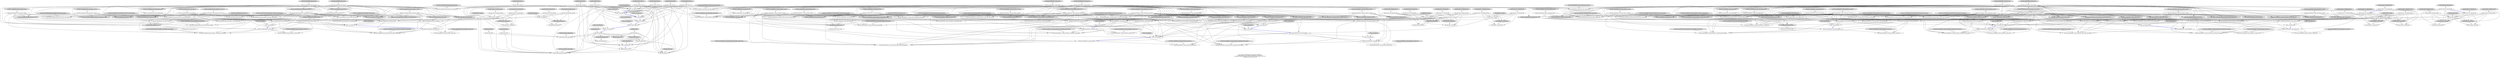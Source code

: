 strict digraph "combined (full)" {
"Sched RL_test0_count_do_count" [style=filled, shape=ellipse];
"Exec RL_test0_count_do_count" [shape=ellipse];
"Sched RL_test0_arbiter" [style=filled, shape=ellipse];
"Exec RL_test0_arbiter" [shape=ellipse];
"Sched RL_test0_0_get_input" [style=filled, shape=ellipse];
"Exec RL_test0_0_get_input" [shape=ellipse];
"Sched RL_test0_0_route_first_flit" [style=filled, shape=ellipse];
"Exec RL_test0_0_route_first_flit" [shape=ellipse];
"Sched RL_test0_0_handle_next_flit" [style=filled, shape=ellipse];
"Exec RL_test0_0_handle_next_flit" [shape=ellipse];
"Sched RL_test0_1_arbiter" [style=filled, shape=ellipse];
"Exec RL_test0_1_arbiter" [shape=ellipse];
"Sched RL_test0_1_0_get_input" [style=filled, shape=ellipse];
"Exec RL_test0_1_0_get_input" [shape=ellipse];
"Sched RL_test0_1_0_route_first_flit" [style=filled, shape=ellipse];
"Exec RL_test0_1_0_route_first_flit" [shape=ellipse];
"Sched RL_test0_1_0_handle_next_flit" [style=filled, shape=ellipse];
"Exec RL_test0_1_0_handle_next_flit" [shape=ellipse];
"Sched RL_test1_count_do_count" [style=filled, shape=ellipse];
"Exec RL_test1_count_do_count" [shape=ellipse];
"Sched RL_test1_arbiter" [style=filled, shape=ellipse];
"Exec RL_test1_arbiter" [shape=ellipse];
"Sched RL_test1_0_get_input" [style=filled, shape=ellipse];
"Exec RL_test1_0_get_input" [shape=ellipse];
"Sched RL_test1_0_route_first_flit" [style=filled, shape=ellipse];
"Exec RL_test1_0_route_first_flit" [shape=ellipse];
"Sched RL_test1_0_handle_next_flit" [style=filled, shape=ellipse];
"Exec RL_test1_0_handle_next_flit" [shape=ellipse];
"Sched RL_test1_1_get_input" [style=filled, shape=ellipse];
"Exec RL_test1_1_get_input" [shape=ellipse];
"Sched RL_test1_1_route_first_flit" [style=filled, shape=ellipse];
"Exec RL_test1_1_route_first_flit" [shape=ellipse];
"Sched RL_test1_1_handle_next_flit" [style=filled, shape=ellipse];
"Exec RL_test1_1_handle_next_flit" [shape=ellipse];
"Sched RL_test1_1_arbiter" [style=filled, shape=ellipse];
"Exec RL_test1_1_arbiter" [shape=ellipse];
"Sched RL_test1_1_0_get_input" [style=filled, shape=ellipse];
"Exec RL_test1_1_0_get_input" [shape=ellipse];
"Sched RL_test1_1_0_route_first_flit" [style=filled, shape=ellipse];
"Exec RL_test1_1_0_route_first_flit" [shape=ellipse];
"Sched RL_test1_1_0_handle_next_flit" [style=filled, shape=ellipse];
"Exec RL_test1_1_0_handle_next_flit" [shape=ellipse];
"Sched RL_test2_count_do_count" [style=filled, shape=ellipse];
"Exec RL_test2_count_do_count" [shape=ellipse];
"Sched RL_test2_arbiter" [style=filled, shape=ellipse];
"Exec RL_test2_arbiter" [shape=ellipse];
"Sched RL_test2_0_get_input" [style=filled, shape=ellipse];
"Exec RL_test2_0_get_input" [shape=ellipse];
"Sched RL_test2_0_route_first_flit" [style=filled, shape=ellipse];
"Exec RL_test2_0_route_first_flit" [shape=ellipse];
"Sched RL_test2_0_handle_next_flit" [style=filled, shape=ellipse];
"Exec RL_test2_0_handle_next_flit" [shape=ellipse];
"Sched RL_test2_1_get_input" [style=filled, shape=ellipse];
"Exec RL_test2_1_get_input" [shape=ellipse];
"Sched RL_test2_1_route_first_flit" [style=filled, shape=ellipse];
"Exec RL_test2_1_route_first_flit" [shape=ellipse];
"Sched RL_test2_1_handle_next_flit" [style=filled, shape=ellipse];
"Exec RL_test2_1_handle_next_flit" [shape=ellipse];
"Sched RL_test2_1_arbiter" [style=filled, shape=ellipse];
"Exec RL_test2_1_arbiter" [shape=ellipse];
"Sched RL_test2_1_0_get_input" [style=filled, shape=ellipse];
"Exec RL_test2_1_0_get_input" [shape=ellipse];
"Sched RL_test2_1_0_route_first_flit" [style=filled, shape=ellipse];
"Exec RL_test2_1_0_route_first_flit" [shape=ellipse];
"Sched RL_test2_1_0_handle_next_flit" [style=filled, shape=ellipse];
"Exec RL_test2_1_0_handle_next_flit" [shape=ellipse];
"Sched RL_test2_1_1_get_input" [style=filled, shape=ellipse];
"Exec RL_test2_1_1_get_input" [shape=ellipse];
"Sched RL_test2_1_1_route_first_flit" [style=filled, shape=ellipse];
"Exec RL_test2_1_1_route_first_flit" [shape=ellipse];
"Sched RL_test2_1_1_handle_next_flit" [style=filled, shape=ellipse];
"Exec RL_test2_1_1_handle_next_flit" [shape=ellipse];
"Sched RL_resultGetters_fsm_start_reg__dreg_update" [style=filled, shape=ellipse];
"Exec RL_resultGetters_fsm_start_reg__dreg_update" [shape=ellipse];
"Sched RL_resultGetters_fsm_state_handle_abort" [style=filled, shape=ellipse];
"Exec RL_resultGetters_fsm_state_handle_abort" [shape=ellipse];
"Sched RL_resultGetters_fsm_state_fired__dreg_update" [style=filled, shape=ellipse];
"Exec RL_resultGetters_fsm_state_fired__dreg_update" [shape=ellipse];
"Sched RL_resultGetters_fsm_state_every" [style=filled, shape=ellipse];
"Exec RL_resultGetters_fsm_state_every" [shape=ellipse];
"Sched RL_resultGetters_fsm_par_blocks_start_reg__dreg_update" [style=filled, shape=ellipse];
"Exec RL_resultGetters_fsm_par_blocks_start_reg__dreg_update" [shape=ellipse];
"Sched RL_resultGetters_fsm_par_blocks_fired__dreg_update" [style=filled, shape=ellipse];
"Exec RL_resultGetters_fsm_par_blocks_fired__dreg_update" [shape=ellipse];
"Sched RL_resultGetters_fsm_par_blocks_restart" [style=filled, shape=ellipse];
"Exec RL_resultGetters_fsm_par_blocks_restart" [shape=ellipse];
"Sched RL_resultGetters_fsm_par_blocks_1_start_reg__dreg_update" [style=filled, shape=ellipse];
"Exec RL_resultGetters_fsm_par_blocks_1_start_reg__dreg_update" [shape=ellipse];
"Sched RL_resultGetters_fsm_par_blocks_1_state_handle_abort" [style=filled, shape=ellipse];
"Exec RL_resultGetters_fsm_par_blocks_1_state_handle_abort" [shape=ellipse];
"Sched RL_resultGetters_fsm_par_blocks_1_state_fired__dreg_update" [style=filled, shape=ellipse];
"Exec RL_resultGetters_fsm_par_blocks_1_state_fired__dreg_update" [shape=ellipse];
"Sched RL_resultGetters_fsm_par_blocks_1_state_every" [style=filled, shape=ellipse];
"Exec RL_resultGetters_fsm_par_blocks_1_state_every" [shape=ellipse];
"Sched RL_resultGetters_fsm_par_blocks_1_restart" [style=filled, shape=ellipse];
"Exec RL_resultGetters_fsm_par_blocks_1_restart" [shape=ellipse];
"Sched RL_resultGetters_fsm_par_blocks_2_start_reg__dreg_update" [style=filled, shape=ellipse];
"Exec RL_resultGetters_fsm_par_blocks_2_start_reg__dreg_update" [shape=ellipse];
"Sched RL_resultGetters_fsm_par_blocks_2_state_handle_abort" [style=filled, shape=ellipse];
"Exec RL_resultGetters_fsm_par_blocks_2_state_handle_abort" [shape=ellipse];
"Sched RL_resultGetters_fsm_par_blocks_2_state_fired__dreg_update" [style=filled, shape=ellipse];
"Exec RL_resultGetters_fsm_par_blocks_2_state_fired__dreg_update" [shape=ellipse];
"Sched RL_resultGetters_fsm_par_blocks_2_state_every" [style=filled, shape=ellipse];
"Exec RL_resultGetters_fsm_par_blocks_2_state_every" [shape=ellipse];
"Sched RL_resultGetters_fsm_par_blocks_2_restart" [style=filled, shape=ellipse];
"Exec RL_resultGetters_fsm_par_blocks_2_restart" [shape=ellipse];
"Sched RL_resultGetters_fsm_restart" [style=filled, shape=ellipse];
"Exec RL_resultGetters_fsm_restart" [shape=ellipse];
"Sched RL_resultGetters_fsm_action_l145c9" [style=filled, shape=ellipse];
"Exec RL_resultGetters_fsm_action_l145c9" [shape=ellipse];
"Sched RL_resultGetters_fsm_action_l149c9" [style=filled, shape=ellipse];
"Exec RL_resultGetters_fsm_action_l149c9" [shape=ellipse];
"Sched RL_resultGetters_fsm_action_l134c9" [style=filled, shape=ellipse];
"Exec RL_resultGetters_fsm_action_l134c9" [shape=ellipse];
"Sched RL_resultGetters_fsm_action_l139c9" [style=filled, shape=ellipse];
"Exec RL_resultGetters_fsm_action_l139c9" [shape=ellipse];
"Sched RL_resultGetters_fsm_actionpar_start_l131c27" [style=filled, shape=ellipse];
"Exec RL_resultGetters_fsm_actionpar_start_l131c27" [shape=ellipse];
"Sched RL_resultGetters_fsm_action_l92c16" [style=filled, shape=ellipse];
"Exec RL_resultGetters_fsm_action_l92c16" [shape=ellipse];
"Sched RL_resultGetters_fsm_action_l132c11" [style=filled, shape=ellipse];
"Exec RL_resultGetters_fsm_action_l132c11" [shape=ellipse];
"Sched RL_resultGetters_fsm_actionpar_run_l131c27" [style=filled, shape=ellipse];
"Exec RL_resultGetters_fsm_actionpar_run_l131c27" [shape=ellipse];
"Sched RL_resultGetters_fsm_idle_l90c22" [style=filled, shape=ellipse];
"Exec RL_resultGetters_fsm_idle_l90c22" [shape=ellipse];
"Sched RL_resultGetters_fsm_idle_l144c5" [style=filled, shape=ellipse];
"Exec RL_resultGetters_fsm_idle_l144c5" [shape=ellipse];
"Sched RL_resultGetters_fsm_idle_l133c5" [style=filled, shape=ellipse];
"Exec RL_resultGetters_fsm_idle_l133c5" [shape=ellipse];
"Sched RL_resultGetters_fsm_fsm_start" [style=filled, shape=ellipse];
"Exec RL_resultGetters_fsm_fsm_start" [shape=ellipse];
"Sched RL_resultGetters_1_fsm_start_reg__dreg_update" [style=filled, shape=ellipse];
"Exec RL_resultGetters_1_fsm_start_reg__dreg_update" [shape=ellipse];
"Sched RL_resultGetters_1_fsm_state_handle_abort" [style=filled, shape=ellipse];
"Exec RL_resultGetters_1_fsm_state_handle_abort" [shape=ellipse];
"Sched RL_resultGetters_1_fsm_state_fired__dreg_update" [style=filled, shape=ellipse];
"Exec RL_resultGetters_1_fsm_state_fired__dreg_update" [shape=ellipse];
"Sched RL_resultGetters_1_fsm_state_every" [style=filled, shape=ellipse];
"Exec RL_resultGetters_1_fsm_state_every" [shape=ellipse];
"Sched RL_resultGetters_1_fsm_par_blocks_start_reg__dreg_update" [style=filled, shape=ellipse];
"Exec RL_resultGetters_1_fsm_par_blocks_start_reg__dreg_update" [shape=ellipse];
"Sched RL_resultGetters_1_fsm_par_blocks_fired__dreg_update" [style=filled, shape=ellipse];
"Exec RL_resultGetters_1_fsm_par_blocks_fired__dreg_update" [shape=ellipse];
"Sched RL_resultGetters_1_fsm_par_blocks_restart" [style=filled, shape=ellipse];
"Exec RL_resultGetters_1_fsm_par_blocks_restart" [shape=ellipse];
"Sched RL_resultGetters_1_fsm_par_blocks_1_start_reg__dreg_update" [style=filled, shape=ellipse];
"Exec RL_resultGetters_1_fsm_par_blocks_1_start_reg__dreg_update" [shape=ellipse];
"Sched RL_resultGetters_1_fsm_par_blocks_1_state_handle_abort" [style=filled, shape=ellipse];
"Exec RL_resultGetters_1_fsm_par_blocks_1_state_handle_abort" [shape=ellipse];
"Sched RL_resultGetters_1_fsm_par_blocks_1_state_fired__dreg_update" [style=filled, shape=ellipse];
"Exec RL_resultGetters_1_fsm_par_blocks_1_state_fired__dreg_update" [shape=ellipse];
"Sched RL_resultGetters_1_fsm_par_blocks_1_state_every" [style=filled, shape=ellipse];
"Exec RL_resultGetters_1_fsm_par_blocks_1_state_every" [shape=ellipse];
"Sched RL_resultGetters_1_fsm_par_blocks_1_restart" [style=filled, shape=ellipse];
"Exec RL_resultGetters_1_fsm_par_blocks_1_restart" [shape=ellipse];
"Sched RL_resultGetters_1_fsm_par_blocks_2_start_reg__dreg_update" [style=filled, shape=ellipse];
"Exec RL_resultGetters_1_fsm_par_blocks_2_start_reg__dreg_update" [shape=ellipse];
"Sched RL_resultGetters_1_fsm_par_blocks_2_state_handle_abort" [style=filled, shape=ellipse];
"Exec RL_resultGetters_1_fsm_par_blocks_2_state_handle_abort" [shape=ellipse];
"Sched RL_resultGetters_1_fsm_par_blocks_2_state_fired__dreg_update" [style=filled, shape=ellipse];
"Exec RL_resultGetters_1_fsm_par_blocks_2_state_fired__dreg_update" [shape=ellipse];
"Sched RL_resultGetters_1_fsm_par_blocks_2_state_every" [style=filled, shape=ellipse];
"Exec RL_resultGetters_1_fsm_par_blocks_2_state_every" [shape=ellipse];
"Sched RL_resultGetters_1_fsm_par_blocks_2_restart" [style=filled, shape=ellipse];
"Exec RL_resultGetters_1_fsm_par_blocks_2_restart" [shape=ellipse];
"Sched RL_resultGetters_1_fsm_par_blocks_3_start_reg__dreg_update" [style=filled, shape=ellipse];
"Exec RL_resultGetters_1_fsm_par_blocks_3_start_reg__dreg_update" [shape=ellipse];
"Sched RL_resultGetters_1_fsm_par_blocks_3_state_handle_abort" [style=filled, shape=ellipse];
"Exec RL_resultGetters_1_fsm_par_blocks_3_state_handle_abort" [shape=ellipse];
"Sched RL_resultGetters_1_fsm_par_blocks_3_state_fired__dreg_update" [style=filled, shape=ellipse];
"Exec RL_resultGetters_1_fsm_par_blocks_3_state_fired__dreg_update" [shape=ellipse];
"Sched RL_resultGetters_1_fsm_par_blocks_3_state_every" [style=filled, shape=ellipse];
"Exec RL_resultGetters_1_fsm_par_blocks_3_state_every" [shape=ellipse];
"Sched RL_resultGetters_1_fsm_par_blocks_3_restart" [style=filled, shape=ellipse];
"Exec RL_resultGetters_1_fsm_par_blocks_3_restart" [shape=ellipse];
"Sched RL_resultGetters_1_fsm_restart" [style=filled, shape=ellipse];
"Exec RL_resultGetters_1_fsm_restart" [shape=ellipse];
"Sched RL_resultGetters_1_fsm_action_l200c9" [style=filled, shape=ellipse];
"Exec RL_resultGetters_1_fsm_action_l200c9" [shape=ellipse];
"Sched RL_resultGetters_1_fsm_action_l205c9" [style=filled, shape=ellipse];
"Exec RL_resultGetters_1_fsm_action_l205c9" [shape=ellipse];
"Sched RL_resultGetters_1_fsm_action_l211c9" [style=filled, shape=ellipse];
"Exec RL_resultGetters_1_fsm_action_l211c9" [shape=ellipse];
"Sched RL_resultGetters_1_fsm_action_l216c9" [style=filled, shape=ellipse];
"Exec RL_resultGetters_1_fsm_action_l216c9" [shape=ellipse];
"Sched RL_resultGetters_1_fsm_action_l189c9" [style=filled, shape=ellipse];
"Exec RL_resultGetters_1_fsm_action_l189c9" [shape=ellipse];
"Sched RL_resultGetters_1_fsm_action_l194c9" [style=filled, shape=ellipse];
"Exec RL_resultGetters_1_fsm_action_l194c9" [shape=ellipse];
"Sched RL_resultGetters_1_fsm_action_l178c9" [style=filled, shape=ellipse];
"Exec RL_resultGetters_1_fsm_action_l178c9" [shape=ellipse];
"Sched RL_resultGetters_1_fsm_action_l183c9" [style=filled, shape=ellipse];
"Exec RL_resultGetters_1_fsm_action_l183c9" [shape=ellipse];
"Sched RL_resultGetters_1_fsm_actionpar_start_l175c27" [style=filled, shape=ellipse];
"Exec RL_resultGetters_1_fsm_actionpar_start_l175c27" [shape=ellipse];
"Sched RL_resultGetters_1_fsm_action_l92c16" [style=filled, shape=ellipse];
"Exec RL_resultGetters_1_fsm_action_l92c16" [shape=ellipse];
"Sched RL_resultGetters_1_fsm_action_l176c11" [style=filled, shape=ellipse];
"Exec RL_resultGetters_1_fsm_action_l176c11" [shape=ellipse];
"Sched RL_resultGetters_1_fsm_actionpar_run_l175c27" [style=filled, shape=ellipse];
"Exec RL_resultGetters_1_fsm_actionpar_run_l175c27" [shape=ellipse];
"Sched RL_resultGetters_1_fsm_idle_l90c22" [style=filled, shape=ellipse];
"Exec RL_resultGetters_1_fsm_idle_l90c22" [shape=ellipse];
"Sched RL_resultGetters_1_fsm_idle_l199c5" [style=filled, shape=ellipse];
"Exec RL_resultGetters_1_fsm_idle_l199c5" [shape=ellipse];
"Sched RL_resultGetters_1_fsm_idle_l188c5" [style=filled, shape=ellipse];
"Exec RL_resultGetters_1_fsm_idle_l188c5" [shape=ellipse];
"Sched RL_resultGetters_1_fsm_idle_l177c5" [style=filled, shape=ellipse];
"Exec RL_resultGetters_1_fsm_idle_l177c5" [shape=ellipse];
"Sched RL_resultGetters_1_fsm_fsm_start" [style=filled, shape=ellipse];
"Exec RL_resultGetters_1_fsm_fsm_start" [shape=ellipse];
"Sched RL_resultGetters_2_fsm_start_reg__dreg_update" [style=filled, shape=ellipse];
"Exec RL_resultGetters_2_fsm_start_reg__dreg_update" [shape=ellipse];
"Sched RL_resultGetters_2_fsm_state_handle_abort" [style=filled, shape=ellipse];
"Exec RL_resultGetters_2_fsm_state_handle_abort" [shape=ellipse];
"Sched RL_resultGetters_2_fsm_state_fired__dreg_update" [style=filled, shape=ellipse];
"Exec RL_resultGetters_2_fsm_state_fired__dreg_update" [shape=ellipse];
"Sched RL_resultGetters_2_fsm_state_every" [style=filled, shape=ellipse];
"Exec RL_resultGetters_2_fsm_state_every" [shape=ellipse];
"Sched RL_resultGetters_2_fsm_par_blocks_start_reg__dreg_update" [style=filled, shape=ellipse];
"Exec RL_resultGetters_2_fsm_par_blocks_start_reg__dreg_update" [shape=ellipse];
"Sched RL_resultGetters_2_fsm_par_blocks_fired__dreg_update" [style=filled, shape=ellipse];
"Exec RL_resultGetters_2_fsm_par_blocks_fired__dreg_update" [shape=ellipse];
"Sched RL_resultGetters_2_fsm_par_blocks_restart" [style=filled, shape=ellipse];
"Exec RL_resultGetters_2_fsm_par_blocks_restart" [shape=ellipse];
"Sched RL_resultGetters_2_fsm_par_blocks_1_start_reg__dreg_update" [style=filled, shape=ellipse];
"Exec RL_resultGetters_2_fsm_par_blocks_1_start_reg__dreg_update" [shape=ellipse];
"Sched RL_resultGetters_2_fsm_par_blocks_1_state_handle_abort" [style=filled, shape=ellipse];
"Exec RL_resultGetters_2_fsm_par_blocks_1_state_handle_abort" [shape=ellipse];
"Sched RL_resultGetters_2_fsm_par_blocks_1_state_fired__dreg_update" [style=filled, shape=ellipse];
"Exec RL_resultGetters_2_fsm_par_blocks_1_state_fired__dreg_update" [shape=ellipse];
"Sched RL_resultGetters_2_fsm_par_blocks_1_state_every" [style=filled, shape=ellipse];
"Exec RL_resultGetters_2_fsm_par_blocks_1_state_every" [shape=ellipse];
"Sched RL_resultGetters_2_fsm_par_blocks_1_restart" [style=filled, shape=ellipse];
"Exec RL_resultGetters_2_fsm_par_blocks_1_restart" [shape=ellipse];
"Sched RL_resultGetters_2_fsm_par_blocks_2_start_reg__dreg_update" [style=filled, shape=ellipse];
"Exec RL_resultGetters_2_fsm_par_blocks_2_start_reg__dreg_update" [shape=ellipse];
"Sched RL_resultGetters_2_fsm_par_blocks_2_state_handle_abort" [style=filled, shape=ellipse];
"Exec RL_resultGetters_2_fsm_par_blocks_2_state_handle_abort" [shape=ellipse];
"Sched RL_resultGetters_2_fsm_par_blocks_2_state_fired__dreg_update" [style=filled, shape=ellipse];
"Exec RL_resultGetters_2_fsm_par_blocks_2_state_fired__dreg_update" [shape=ellipse];
"Sched RL_resultGetters_2_fsm_par_blocks_2_state_every" [style=filled, shape=ellipse];
"Exec RL_resultGetters_2_fsm_par_blocks_2_state_every" [shape=ellipse];
"Sched RL_resultGetters_2_fsm_par_blocks_2_restart" [style=filled, shape=ellipse];
"Exec RL_resultGetters_2_fsm_par_blocks_2_restart" [shape=ellipse];
"Sched RL_resultGetters_2_fsm_par_blocks_3_start_reg__dreg_update" [style=filled, shape=ellipse];
"Exec RL_resultGetters_2_fsm_par_blocks_3_start_reg__dreg_update" [shape=ellipse];
"Sched RL_resultGetters_2_fsm_par_blocks_3_state_handle_abort" [style=filled, shape=ellipse];
"Exec RL_resultGetters_2_fsm_par_blocks_3_state_handle_abort" [shape=ellipse];
"Sched RL_resultGetters_2_fsm_par_blocks_3_state_fired__dreg_update" [style=filled, shape=ellipse];
"Exec RL_resultGetters_2_fsm_par_blocks_3_state_fired__dreg_update" [shape=ellipse];
"Sched RL_resultGetters_2_fsm_par_blocks_3_state_every" [style=filled, shape=ellipse];
"Exec RL_resultGetters_2_fsm_par_blocks_3_state_every" [shape=ellipse];
"Sched RL_resultGetters_2_fsm_par_blocks_3_restart" [style=filled, shape=ellipse];
"Exec RL_resultGetters_2_fsm_par_blocks_3_restart" [shape=ellipse];
"Sched RL_resultGetters_2_fsm_par_blocks_4_start_reg__dreg_update" [style=filled, shape=ellipse];
"Exec RL_resultGetters_2_fsm_par_blocks_4_start_reg__dreg_update" [shape=ellipse];
"Sched RL_resultGetters_2_fsm_par_blocks_4_state_handle_abort" [style=filled, shape=ellipse];
"Exec RL_resultGetters_2_fsm_par_blocks_4_state_handle_abort" [shape=ellipse];
"Sched RL_resultGetters_2_fsm_par_blocks_4_state_fired__dreg_update" [style=filled, shape=ellipse];
"Exec RL_resultGetters_2_fsm_par_blocks_4_state_fired__dreg_update" [shape=ellipse];
"Sched RL_resultGetters_2_fsm_par_blocks_4_state_every" [style=filled, shape=ellipse];
"Exec RL_resultGetters_2_fsm_par_blocks_4_state_every" [shape=ellipse];
"Sched RL_resultGetters_2_fsm_par_blocks_4_restart" [style=filled, shape=ellipse];
"Exec RL_resultGetters_2_fsm_par_blocks_4_restart" [shape=ellipse];
"Sched RL_resultGetters_2_fsm_restart" [style=filled, shape=ellipse];
"Exec RL_resultGetters_2_fsm_restart" [shape=ellipse];
"Sched RL_resultGetters_2_fsm_action_l293c9" [style=filled, shape=ellipse];
"Exec RL_resultGetters_2_fsm_action_l293c9" [shape=ellipse];
"Sched RL_resultGetters_2_fsm_action_l298c9" [style=filled, shape=ellipse];
"Exec RL_resultGetters_2_fsm_action_l298c9" [shape=ellipse];
"Sched RL_resultGetters_2_fsm_action_l269c9" [style=filled, shape=ellipse];
"Exec RL_resultGetters_2_fsm_action_l269c9" [shape=ellipse];
"Sched RL_resultGetters_2_fsm_action_l274c9" [style=filled, shape=ellipse];
"Exec RL_resultGetters_2_fsm_action_l274c9" [shape=ellipse];
"Sched RL_resultGetters_2_fsm_action_l258c9" [style=filled, shape=ellipse];
"Exec RL_resultGetters_2_fsm_action_l258c9" [shape=ellipse];
"Sched RL_resultGetters_2_fsm_action_l263c9" [style=filled, shape=ellipse];
"Exec RL_resultGetters_2_fsm_action_l263c9" [shape=ellipse];
"Sched RL_resultGetters_2_fsm_action_l247c9" [style=filled, shape=ellipse];
"Exec RL_resultGetters_2_fsm_action_l247c9" [shape=ellipse];
"Sched RL_resultGetters_2_fsm_action_l252c9" [style=filled, shape=ellipse];
"Exec RL_resultGetters_2_fsm_action_l252c9" [shape=ellipse];
"Sched RL_resultGetters_2_fsm_actionpar_start_l244c27" [style=filled, shape=ellipse];
"Exec RL_resultGetters_2_fsm_actionpar_start_l244c27" [shape=ellipse];
"Sched RL_resultGetters_2_fsm_action_l92c16" [style=filled, shape=ellipse];
"Exec RL_resultGetters_2_fsm_action_l92c16" [shape=ellipse];
"Sched RL_resultGetters_2_fsm_action_l245c11" [style=filled, shape=ellipse];
"Exec RL_resultGetters_2_fsm_action_l245c11" [shape=ellipse];
"Sched RL_resultGetters_2_fsm_actionpar_run_l244c27" [style=filled, shape=ellipse];
"Exec RL_resultGetters_2_fsm_actionpar_run_l244c27" [shape=ellipse];
"Sched RL_resultGetters_2_fsm_idle_l90c22" [style=filled, shape=ellipse];
"Exec RL_resultGetters_2_fsm_idle_l90c22" [shape=ellipse];
"Sched RL_resultGetters_2_fsm_idle_l292c5" [style=filled, shape=ellipse];
"Exec RL_resultGetters_2_fsm_idle_l292c5" [shape=ellipse];
"Sched RL_resultGetters_2_fsm_idle_l268c5" [style=filled, shape=ellipse];
"Exec RL_resultGetters_2_fsm_idle_l268c5" [shape=ellipse];
"Sched RL_resultGetters_2_fsm_idle_l257c5" [style=filled, shape=ellipse];
"Exec RL_resultGetters_2_fsm_idle_l257c5" [shape=ellipse];
"Sched RL_resultGetters_2_fsm_idle_l246c5" [style=filled, shape=ellipse];
"Exec RL_resultGetters_2_fsm_idle_l246c5" [shape=ellipse];
"Sched RL_resultGetters_2_fsm_fsm_start" [style=filled, shape=ellipse];
"Exec RL_resultGetters_2_fsm_fsm_start" [shape=ellipse];
"Sched RL_start_reg__dreg_update" [style=filled, shape=ellipse];
"Exec RL_start_reg__dreg_update" [shape=ellipse];
"Sched RL_state_handle_abort" [style=filled, shape=ellipse];
"Exec RL_state_handle_abort" [shape=ellipse];
"Sched RL_state_fired__dreg_update" [style=filled, shape=ellipse];
"Exec RL_state_fired__dreg_update" [shape=ellipse];
"Sched RL_state_every" [style=filled, shape=ellipse];
"Exec RL_state_every" [shape=ellipse];
"Sched RL_restart" [style=filled, shape=ellipse];
"Exec RL_restart" [shape=ellipse];
"Sched RL_action_l132c9" [style=filled, shape=ellipse];
"Exec RL_action_l132c9" [shape=ellipse];
"Sched RL_action_l119c13" [style=filled, shape=ellipse];
"Exec RL_action_l119c13" [shape=ellipse];
"Sched RL_action_l120c9" [style=filled, shape=ellipse];
"Exec RL_action_l120c9" [shape=ellipse];
"Sched RL_action_l119c13_1" [style=filled, shape=ellipse];
"Exec RL_action_l119c13_1" [shape=ellipse];
"Sched RL_action_l120c9_1" [style=filled, shape=ellipse];
"Exec RL_action_l120c9_1" [shape=ellipse];
"Sched RL_action_l119c13_2" [style=filled, shape=ellipse];
"Exec RL_action_l119c13_2" [shape=ellipse];
"Sched RL_action_l120c9_2" [style=filled, shape=ellipse];
"Exec RL_action_l120c9_2" [shape=ellipse];
"Sched RL_action_l134c9" [style=filled, shape=ellipse];
"Exec RL_action_l134c9" [shape=ellipse];
"Sched RL_idle_l131c15" [style=filled, shape=ellipse];
"Exec RL_idle_l131c15" [shape=ellipse];
"Sched RL_fsm_start" [style=filled, shape=ellipse];
"Exec RL_fsm_start" [shape=ellipse];
"Sched RL_auto_start" [style=filled, shape=ellipse];
"Exec RL_auto_start" [shape=ellipse];
"Sched RL_auto_finish" [style=filled, shape=ellipse];
"Exec RL_auto_finish" [shape=ellipse];
"Sched __me_check_54" [style=filled, shape=ellipse];
"Exec __me_check_54" [shape=ellipse];
"Sched __me_check_56" [style=filled, shape=ellipse];
"Exec __me_check_56" [shape=ellipse];
"Sched __me_check_89" [style=filled, shape=ellipse];
"Exec __me_check_89" [shape=ellipse];
"Sched __me_check_90" [style=filled, shape=ellipse];
"Exec __me_check_90" [shape=ellipse];
"Sched __me_check_91" [style=filled, shape=ellipse];
"Exec __me_check_91" [shape=ellipse];
"Sched __me_check_93" [style=filled, shape=ellipse];
"Exec __me_check_93" [shape=ellipse];
"Sched __me_check_95" [style=filled, shape=ellipse];
"Exec __me_check_95" [shape=ellipse];
"Sched __me_check_134" [style=filled, shape=ellipse];
"Exec __me_check_134" [shape=ellipse];
"Sched __me_check_136" [style=filled, shape=ellipse];
"Exec __me_check_136" [shape=ellipse];
"Sched __me_check_138" [style=filled, shape=ellipse];
"Exec __me_check_138" [shape=ellipse];
"Sched __me_check_140" [style=filled, shape=ellipse];
"Exec __me_check_140" [shape=ellipse];
"Sched __me_check_157" [style=filled, shape=ellipse];
"Exec __me_check_157" [shape=ellipse];
"Sched __me_check_158" [style=filled, shape=ellipse];
"Exec __me_check_158" [shape=ellipse];
"Sched __me_check_159" [style=filled, shape=ellipse];
"Exec __me_check_159" [shape=ellipse];
"Sched __me_check_160" [style=filled, shape=ellipse];
"Exec __me_check_160" [shape=ellipse];
"Sched __me_check_161" [style=filled, shape=ellipse];
"Exec __me_check_161" [shape=ellipse];
"Sched __me_check_162" [style=filled, shape=ellipse];
"Exec __me_check_162" [shape=ellipse];
"Sched __me_check_163" [style=filled, shape=ellipse];
"Exec __me_check_163" [shape=ellipse];
"Sched __me_check_54"->"Exec __me_check_54";
"Exec __me_check_54"->"Exec RL_resultGetters_fsm_idle_l144c5" [style=bold, color=blue];
"Sched __me_check_56"->"Exec __me_check_56";
"Exec __me_check_56"->"Exec RL_resultGetters_fsm_idle_l133c5" [style=bold, color=blue];
"Sched __me_check_89"->"Exec __me_check_89";
"Exec __me_check_89"->"Exec RL_resultGetters_1_fsm_idle_l199c5" [style=bold, color=blue];
"Sched __me_check_90"->"Exec __me_check_90";
"Exec __me_check_90"->"Exec __me_check_91" [style=bold, color=blue];
"Sched __me_check_91"->"Exec __me_check_91";
"Exec __me_check_91"->"Exec RL_resultGetters_1_fsm_action_l194c9" [style=bold, color=blue];
"Sched __me_check_93"->"Exec __me_check_93";
"Exec __me_check_93"->"Exec RL_resultGetters_1_fsm_idle_l188c5" [style=bold, color=blue];
"Sched __me_check_95"->"Exec __me_check_95";
"Exec __me_check_95"->"Exec RL_resultGetters_1_fsm_idle_l177c5" [style=bold, color=blue];
"Sched __me_check_134"->"Exec __me_check_134";
"Exec __me_check_134"->"Exec RL_resultGetters_2_fsm_idle_l292c5" [style=bold, color=blue];
"Sched __me_check_136"->"Exec __me_check_136";
"Exec __me_check_136"->"Exec RL_resultGetters_2_fsm_idle_l268c5" [style=bold, color=blue];
"Sched __me_check_138"->"Exec __me_check_138";
"Exec __me_check_138"->"Exec RL_resultGetters_2_fsm_idle_l257c5" [style=bold, color=blue];
"Sched __me_check_140"->"Exec __me_check_140";
"Exec __me_check_140"->"Exec RL_resultGetters_2_fsm_idle_l246c5" [style=bold, color=blue];
"Sched __me_check_157"->"Exec __me_check_157";
"Exec __me_check_157"->"Exec RL_idle_l131c15" [style=bold, color=blue];
"Sched __me_check_158"->"Exec __me_check_158";
"Exec __me_check_158"->"Exec __me_check_159" [style=bold, color=blue];
"Sched __me_check_159"->"Exec __me_check_159";
"Exec __me_check_159"->"Exec __me_check_160" [style=bold, color=blue];
"Sched __me_check_160"->"Exec __me_check_160";
"Exec __me_check_160"->"Exec __me_check_161" [style=bold, color=blue];
"Sched __me_check_161"->"Exec __me_check_161";
"Exec __me_check_161"->"Exec __me_check_162" [style=bold, color=blue];
"Sched __me_check_162"->"Exec __me_check_162";
"Exec __me_check_162"->"Exec __me_check_163" [style=bold, color=blue];
"Sched __me_check_163"->"Exec __me_check_163";
"Exec __me_check_163"->"Exec RL_fsm_start" [style=bold, color=blue];
"Sched RL_restart"->"Exec RL_restart";
"Exec RL_restart"->"Sched RL_action_l132c9";
"Exec RL_restart"->"Exec RL_action_l132c9";
"Exec RL_restart"->"Sched RL_idle_l131c15";
"Exec RL_restart"->"Exec RL_idle_l131c15";
"Exec RL_restart"->"Exec RL_start_reg__dreg_update";
"Exec RL_restart"->"Sched RL_state_handle_abort";
"Exec RL_restart"->"Exec RL_state_fired__dreg_update";
"Sched RL_action_l132c9"->"Exec RL_action_l132c9";
"Exec RL_action_l132c9"->"Exec __me_check_157";
"Exec RL_action_l132c9"->"Exec RL_state_every";
"Exec RL_action_l132c9"->"Exec RL_state_fired__dreg_update";
"Sched RL_action_l119c13"->"Exec RL_action_l119c13";
"Exec RL_action_l119c13"->"Exec __me_check_157";
"Exec RL_action_l119c13"->"Exec __me_check_158";
"Exec RL_action_l119c13"->"Exec RL_resultGetters_fsm_start_reg__dreg_update";
"Exec RL_action_l119c13"->"Exec RL_resultGetters_fsm_state_fired__dreg_update";
"Exec RL_action_l119c13"->"Exec RL_state_every";
"Exec RL_action_l119c13"->"Exec RL_state_fired__dreg_update";
"Sched RL_action_l120c9"->"Exec RL_action_l120c9";
"Exec RL_action_l120c9"->"Exec __me_check_157";
"Exec RL_action_l120c9"->"Exec __me_check_158";
"Exec RL_action_l120c9"->"Exec __me_check_159";
"Exec RL_action_l120c9"->"Exec RL_resultGetters_fsm_start_reg__dreg_update";
"Exec RL_action_l120c9"->"Exec RL_resultGetters_fsm_state_fired__dreg_update";
"Exec RL_action_l120c9"->"Exec RL_state_every";
"Exec RL_action_l120c9"->"Exec RL_state_fired__dreg_update";
"Sched RL_action_l119c13_1"->"Exec RL_action_l119c13_1";
"Exec RL_action_l119c13_1"->"Exec __me_check_157";
"Exec RL_action_l119c13_1"->"Exec __me_check_158";
"Exec RL_action_l119c13_1"->"Exec __me_check_159";
"Exec RL_action_l119c13_1"->"Exec __me_check_160";
"Exec RL_action_l119c13_1"->"Exec RL_resultGetters_1_fsm_start_reg__dreg_update";
"Exec RL_action_l119c13_1"->"Exec RL_resultGetters_1_fsm_state_fired__dreg_update";
"Exec RL_action_l119c13_1"->"Exec RL_state_every";
"Exec RL_action_l119c13_1"->"Exec RL_state_fired__dreg_update";
"Sched RL_action_l120c9_1"->"Exec RL_action_l120c9_1";
"Exec RL_action_l120c9_1"->"Exec __me_check_157";
"Exec RL_action_l120c9_1"->"Exec __me_check_158";
"Exec RL_action_l120c9_1"->"Exec __me_check_159";
"Exec RL_action_l120c9_1"->"Exec __me_check_160";
"Exec RL_action_l120c9_1"->"Exec __me_check_161";
"Exec RL_action_l120c9_1"->"Exec RL_resultGetters_1_fsm_start_reg__dreg_update";
"Exec RL_action_l120c9_1"->"Exec RL_resultGetters_1_fsm_state_fired__dreg_update";
"Exec RL_action_l120c9_1"->"Exec RL_state_every";
"Exec RL_action_l120c9_1"->"Exec RL_state_fired__dreg_update";
"Sched RL_action_l119c13_2"->"Exec RL_action_l119c13_2";
"Exec RL_action_l119c13_2"->"Exec __me_check_157";
"Exec RL_action_l119c13_2"->"Exec __me_check_158";
"Exec RL_action_l119c13_2"->"Exec __me_check_159";
"Exec RL_action_l119c13_2"->"Exec __me_check_160";
"Exec RL_action_l119c13_2"->"Exec __me_check_161";
"Exec RL_action_l119c13_2"->"Exec __me_check_162";
"Exec RL_action_l119c13_2"->"Exec RL_resultGetters_2_fsm_start_reg__dreg_update";
"Exec RL_action_l119c13_2"->"Exec RL_resultGetters_2_fsm_state_fired__dreg_update";
"Exec RL_action_l119c13_2"->"Exec RL_state_every";
"Exec RL_action_l119c13_2"->"Exec RL_state_fired__dreg_update";
"Sched RL_action_l120c9_2"->"Exec RL_action_l120c9_2";
"Exec RL_action_l120c9_2"->"Exec __me_check_157";
"Exec RL_action_l120c9_2"->"Exec __me_check_158";
"Exec RL_action_l120c9_2"->"Exec __me_check_159";
"Exec RL_action_l120c9_2"->"Exec __me_check_160";
"Exec RL_action_l120c9_2"->"Exec __me_check_161";
"Exec RL_action_l120c9_2"->"Exec __me_check_162";
"Exec RL_action_l120c9_2"->"Exec __me_check_163";
"Exec RL_action_l120c9_2"->"Exec RL_resultGetters_2_fsm_start_reg__dreg_update";
"Exec RL_action_l120c9_2"->"Exec RL_resultGetters_2_fsm_state_fired__dreg_update";
"Exec RL_action_l120c9_2"->"Exec RL_state_every";
"Exec RL_action_l120c9_2"->"Exec RL_state_fired__dreg_update";
"Sched RL_action_l134c9"->"Exec RL_action_l134c9";
"Exec RL_action_l134c9"->"Exec __me_check_157";
"Exec RL_action_l134c9"->"Exec __me_check_158";
"Exec RL_action_l134c9"->"Exec __me_check_159";
"Exec RL_action_l134c9"->"Exec __me_check_160";
"Exec RL_action_l134c9"->"Exec __me_check_161";
"Exec RL_action_l134c9"->"Exec __me_check_162";
"Exec RL_action_l134c9"->"Exec __me_check_163";
"Exec RL_action_l134c9"->"Exec RL_state_every";
"Exec RL_action_l134c9"->"Exec RL_state_fired__dreg_update";
"Sched RL_idle_l131c15"->"Exec RL_idle_l131c15";
"Exec RL_idle_l131c15"->"Exec RL_state_every";
"Exec RL_idle_l131c15"->"Exec RL_state_fired__dreg_update";
"Sched RL_fsm_start"->"Exec RL_fsm_start";
"Exec RL_fsm_start"->"Sched RL_action_l132c9";
"Exec RL_fsm_start"->"Exec RL_action_l132c9";
"Exec RL_fsm_start"->"Sched RL_idle_l131c15";
"Exec RL_fsm_start"->"Exec RL_idle_l131c15";
"Exec RL_fsm_start"->"Exec RL_start_reg__dreg_update";
"Exec RL_fsm_start"->"Sched RL_state_handle_abort";
"Exec RL_fsm_start"->"Exec RL_state_handle_abort";
"Exec RL_fsm_start"->"Exec RL_state_fired__dreg_update";
"Sched RL_auto_start"->"Exec RL_auto_start";
"Exec RL_auto_start"->"Exec RL_start_reg__dreg_update";
"Exec RL_auto_start"->"Exec RL_state_fired__dreg_update";
"Sched RL_auto_finish"->"Exec RL_auto_finish";
"Exec RL_auto_finish"->"Exec RL_start_reg__dreg_update";
"Exec RL_auto_finish"->"Exec RL_state_fired__dreg_update";
"Sched RL_test0_arbiter"->"Exec RL_test0_arbiter";
"Exec RL_test0_arbiter"->"Sched RL_test0_0_get_input";
"Exec RL_test0_arbiter"->"Exec RL_test0_0_get_input";
"Exec RL_test0_arbiter"->"Exec RL_resultGetters_fsm_action_l145c9";
"Sched RL_test0_count_do_count"->"Exec RL_test0_count_do_count";
"Sched RL_test0_0_get_input"->"Exec RL_test0_0_get_input";
"Sched RL_test0_0_route_first_flit"->"Exec RL_test0_0_route_first_flit";
"Exec RL_test0_0_route_first_flit"->"Exec RL_test0_arbiter";
"Exec RL_test0_0_route_first_flit"->"Sched RL_test0_0_get_input";
"Exec RL_test0_0_route_first_flit"->"Exec RL_test0_0_get_input";
"Exec RL_test0_0_route_first_flit"->"Exec RL_resultGetters_fsm_action_l134c9";
"Sched RL_test0_0_handle_next_flit"->"Exec RL_test0_0_handle_next_flit";
"Exec RL_test0_0_handle_next_flit"->"Exec RL_test0_arbiter";
"Exec RL_test0_0_handle_next_flit"->"Sched RL_test0_0_get_input";
"Exec RL_test0_0_handle_next_flit"->"Exec RL_test0_0_get_input";
"Exec RL_test0_0_handle_next_flit"->"Exec RL_resultGetters_fsm_action_l134c9";
"Sched RL_test0_1_arbiter"->"Exec RL_test0_1_arbiter";
"Exec RL_test0_1_arbiter"->"Sched RL_test0_1_0_get_input";
"Exec RL_test0_1_arbiter"->"Exec RL_test0_1_0_get_input";
"Exec RL_test0_1_arbiter"->"Exec RL_resultGetters_fsm_action_l139c9";
"Sched RL_test0_1_0_get_input"->"Exec RL_test0_1_0_get_input";
"Sched RL_test0_1_0_route_first_flit"->"Exec RL_test0_1_0_route_first_flit";
"Exec RL_test0_1_0_route_first_flit"->"Exec RL_test0_1_arbiter";
"Exec RL_test0_1_0_route_first_flit"->"Sched RL_test0_1_0_get_input";
"Exec RL_test0_1_0_route_first_flit"->"Exec RL_test0_1_0_get_input";
"Exec RL_test0_1_0_route_first_flit"->"Exec RL_resultGetters_fsm_action_l149c9";
"Sched RL_test0_1_0_handle_next_flit"->"Exec RL_test0_1_0_handle_next_flit";
"Exec RL_test0_1_0_handle_next_flit"->"Exec RL_test0_1_arbiter";
"Exec RL_test0_1_0_handle_next_flit"->"Sched RL_test0_1_0_get_input";
"Exec RL_test0_1_0_handle_next_flit"->"Exec RL_test0_1_0_get_input";
"Exec RL_test0_1_0_handle_next_flit"->"Exec RL_resultGetters_fsm_action_l149c9";
"Sched RL_test1_arbiter"->"Exec RL_test1_arbiter";
"Exec RL_test1_arbiter"->"Sched RL_test1_0_get_input";
"Exec RL_test1_arbiter"->"Exec RL_test1_0_get_input";
"Exec RL_test1_arbiter"->"Sched RL_test1_1_get_input";
"Exec RL_test1_arbiter"->"Exec RL_test1_1_get_input";
"Exec RL_test1_arbiter"->"Exec RL_resultGetters_1_fsm_action_l200c9";
"Exec RL_test1_arbiter"->"Exec RL_resultGetters_1_fsm_action_l211c9";
"Sched RL_test1_count_do_count"->"Exec RL_test1_count_do_count";
"Sched RL_test1_0_get_input"->"Exec RL_test1_0_get_input";
"Sched RL_test1_0_route_first_flit"->"Exec RL_test1_0_route_first_flit";
"Exec RL_test1_0_route_first_flit"->"Exec RL_test1_arbiter";
"Exec RL_test1_0_route_first_flit"->"Sched RL_test1_0_get_input";
"Exec RL_test1_0_route_first_flit"->"Exec RL_test1_0_get_input";
"Exec RL_test1_0_route_first_flit"->"Sched RL_test1_1_get_input";
"Exec RL_test1_0_route_first_flit"->"Exec RL_resultGetters_1_fsm_action_l178c9";
"Sched RL_test1_0_handle_next_flit"->"Exec RL_test1_0_handle_next_flit";
"Exec RL_test1_0_handle_next_flit"->"Exec RL_test1_arbiter";
"Exec RL_test1_0_handle_next_flit"->"Sched RL_test1_0_get_input";
"Exec RL_test1_0_handle_next_flit"->"Exec RL_test1_0_get_input";
"Exec RL_test1_0_handle_next_flit"->"Sched RL_test1_1_get_input";
"Exec RL_test1_0_handle_next_flit"->"Exec RL_resultGetters_1_fsm_action_l178c9";
"Sched RL_test1_1_get_input"->"Exec RL_test1_1_get_input";
"Sched RL_test1_1_route_first_flit"->"Exec RL_test1_1_route_first_flit";
"Exec RL_test1_1_route_first_flit"->"Exec RL_test1_arbiter";
"Exec RL_test1_1_route_first_flit"->"Sched RL_test1_0_get_input";
"Exec RL_test1_1_route_first_flit"->"Sched RL_test1_1_get_input";
"Exec RL_test1_1_route_first_flit"->"Exec RL_test1_1_get_input";
"Exec RL_test1_1_route_first_flit"->"Exec RL_resultGetters_1_fsm_action_l189c9";
"Sched RL_test1_1_handle_next_flit"->"Exec RL_test1_1_handle_next_flit";
"Exec RL_test1_1_handle_next_flit"->"Exec RL_test1_arbiter";
"Exec RL_test1_1_handle_next_flit"->"Sched RL_test1_0_get_input";
"Exec RL_test1_1_handle_next_flit"->"Sched RL_test1_1_get_input";
"Exec RL_test1_1_handle_next_flit"->"Exec RL_test1_1_get_input";
"Exec RL_test1_1_handle_next_flit"->"Exec RL_resultGetters_1_fsm_action_l189c9";
"Sched RL_test1_1_arbiter"->"Exec RL_test1_1_arbiter";
"Exec RL_test1_1_arbiter"->"Sched RL_test1_1_0_get_input";
"Exec RL_test1_1_arbiter"->"Exec RL_test1_1_0_get_input";
"Exec RL_test1_1_arbiter"->"Exec RL_resultGetters_1_fsm_action_l194c9";
"Exec RL_test1_1_arbiter"->"Exec RL_resultGetters_1_fsm_action_l183c9";
"Sched RL_test1_1_0_get_input"->"Exec RL_test1_1_0_get_input";
"Sched RL_test1_1_0_route_first_flit"->"Exec RL_test1_1_0_route_first_flit";
"Exec RL_test1_1_0_route_first_flit"->"Exec RL_test1_1_arbiter";
"Exec RL_test1_1_0_route_first_flit"->"Sched RL_test1_1_0_get_input";
"Exec RL_test1_1_0_route_first_flit"->"Exec RL_test1_1_0_get_input";
"Exec RL_test1_1_0_route_first_flit"->"Exec RL_resultGetters_1_fsm_action_l205c9";
"Exec RL_test1_1_0_route_first_flit"->"Exec RL_resultGetters_1_fsm_action_l216c9";
"Sched RL_test1_1_0_handle_next_flit"->"Exec RL_test1_1_0_handle_next_flit";
"Exec RL_test1_1_0_handle_next_flit"->"Exec RL_test1_1_arbiter";
"Exec RL_test1_1_0_handle_next_flit"->"Sched RL_test1_1_0_get_input";
"Exec RL_test1_1_0_handle_next_flit"->"Exec RL_test1_1_0_get_input";
"Exec RL_test1_1_0_handle_next_flit"->"Exec RL_resultGetters_1_fsm_action_l205c9";
"Exec RL_test1_1_0_handle_next_flit"->"Exec RL_resultGetters_1_fsm_action_l216c9";
"Sched RL_test2_arbiter"->"Exec RL_test2_arbiter";
"Exec RL_test2_arbiter"->"Sched RL_test2_0_get_input";
"Exec RL_test2_arbiter"->"Exec RL_test2_0_get_input";
"Exec RL_test2_arbiter"->"Sched RL_test2_1_get_input";
"Exec RL_test2_arbiter"->"Exec RL_test2_1_get_input";
"Exec RL_test2_arbiter"->"Exec RL_resultGetters_2_fsm_action_l293c9";
"Exec RL_test2_arbiter"->"Exec RL_resultGetters_2_fsm_action_l269c9";
"Sched RL_test2_count_do_count"->"Exec RL_test2_count_do_count";
"Sched RL_test2_0_get_input"->"Exec RL_test2_0_get_input";
"Sched RL_test2_0_route_first_flit"->"Exec RL_test2_0_route_first_flit";
"Exec RL_test2_0_route_first_flit"->"Exec RL_test2_arbiter";
"Exec RL_test2_0_route_first_flit"->"Sched RL_test2_0_get_input";
"Exec RL_test2_0_route_first_flit"->"Exec RL_test2_0_get_input";
"Exec RL_test2_0_route_first_flit"->"Sched RL_test2_1_get_input";
"Exec RL_test2_0_route_first_flit"->"Exec RL_test2_1_route_first_flit" [style=bold, color=blue];
"Exec RL_test2_0_route_first_flit"->"Exec RL_resultGetters_2_fsm_action_l247c9";
"Sched RL_test2_0_handle_next_flit"->"Exec RL_test2_0_handle_next_flit";
"Exec RL_test2_0_handle_next_flit"->"Exec RL_test2_arbiter";
"Exec RL_test2_0_handle_next_flit"->"Sched RL_test2_0_get_input";
"Exec RL_test2_0_handle_next_flit"->"Exec RL_test2_0_get_input";
"Exec RL_test2_0_handle_next_flit"->"Sched RL_test2_1_get_input";
"Exec RL_test2_0_handle_next_flit"->"Exec RL_resultGetters_2_fsm_action_l247c9";
"Sched RL_test2_1_get_input"->"Exec RL_test2_1_get_input";
"Sched RL_test2_1_route_first_flit"->"Exec RL_test2_1_route_first_flit";
"Exec RL_test2_1_route_first_flit"->"Exec RL_test2_arbiter";
"Exec RL_test2_1_route_first_flit"->"Sched RL_test2_0_get_input";
"Exec RL_test2_1_route_first_flit"->"Sched RL_test2_1_get_input";
"Exec RL_test2_1_route_first_flit"->"Exec RL_test2_1_get_input";
"Exec RL_test2_1_route_first_flit"->"Exec RL_resultGetters_2_fsm_action_l258c9";
"Sched RL_test2_1_handle_next_flit"->"Exec RL_test2_1_handle_next_flit";
"Exec RL_test2_1_handle_next_flit"->"Exec RL_test2_arbiter";
"Exec RL_test2_1_handle_next_flit"->"Sched RL_test2_0_get_input";
"Exec RL_test2_1_handle_next_flit"->"Sched RL_test2_1_get_input";
"Exec RL_test2_1_handle_next_flit"->"Exec RL_test2_1_get_input";
"Exec RL_test2_1_handle_next_flit"->"Exec RL_resultGetters_2_fsm_action_l258c9";
"Sched RL_test2_1_arbiter"->"Exec RL_test2_1_arbiter";
"Exec RL_test2_1_arbiter"->"Sched RL_test2_1_0_get_input";
"Exec RL_test2_1_arbiter"->"Exec RL_test2_1_0_get_input";
"Exec RL_test2_1_arbiter"->"Sched RL_test2_1_1_get_input";
"Exec RL_test2_1_arbiter"->"Exec RL_test2_1_1_get_input";
"Exec RL_test2_1_arbiter"->"Exec RL_resultGetters_2_fsm_action_l263c9";
"Exec RL_test2_1_arbiter"->"Exec RL_resultGetters_2_fsm_action_l252c9";
"Sched RL_test2_1_0_get_input"->"Exec RL_test2_1_0_get_input";
"Sched RL_test2_1_0_route_first_flit"->"Exec RL_test2_1_0_route_first_flit";
"Exec RL_test2_1_0_route_first_flit"->"Exec RL_test2_1_arbiter";
"Exec RL_test2_1_0_route_first_flit"->"Sched RL_test2_1_0_get_input";
"Exec RL_test2_1_0_route_first_flit"->"Exec RL_test2_1_0_get_input";
"Exec RL_test2_1_0_route_first_flit"->"Sched RL_test2_1_1_get_input";
"Exec RL_test2_1_0_route_first_flit"->"Exec RL_test2_1_1_route_first_flit" [style=bold, color=blue];
"Exec RL_test2_1_0_route_first_flit"->"Exec RL_resultGetters_2_fsm_action_l274c9";
"Sched RL_test2_1_0_handle_next_flit"->"Exec RL_test2_1_0_handle_next_flit";
"Exec RL_test2_1_0_handle_next_flit"->"Exec RL_test2_1_arbiter";
"Exec RL_test2_1_0_handle_next_flit"->"Sched RL_test2_1_0_get_input";
"Exec RL_test2_1_0_handle_next_flit"->"Exec RL_test2_1_0_get_input";
"Exec RL_test2_1_0_handle_next_flit"->"Sched RL_test2_1_1_get_input";
"Exec RL_test2_1_0_handle_next_flit"->"Exec RL_resultGetters_2_fsm_action_l274c9";
"Sched RL_test2_1_1_get_input"->"Exec RL_test2_1_1_get_input";
"Sched RL_test2_1_1_route_first_flit"->"Exec RL_test2_1_1_route_first_flit";
"Exec RL_test2_1_1_route_first_flit"->"Exec RL_test2_1_arbiter";
"Exec RL_test2_1_1_route_first_flit"->"Sched RL_test2_1_0_get_input";
"Exec RL_test2_1_1_route_first_flit"->"Sched RL_test2_1_1_get_input";
"Exec RL_test2_1_1_route_first_flit"->"Exec RL_test2_1_1_get_input";
"Exec RL_test2_1_1_route_first_flit"->"Exec RL_resultGetters_2_fsm_action_l298c9";
"Sched RL_test2_1_1_handle_next_flit"->"Exec RL_test2_1_1_handle_next_flit";
"Exec RL_test2_1_1_handle_next_flit"->"Exec RL_test2_1_arbiter";
"Exec RL_test2_1_1_handle_next_flit"->"Sched RL_test2_1_0_get_input";
"Exec RL_test2_1_1_handle_next_flit"->"Sched RL_test2_1_1_get_input";
"Exec RL_test2_1_1_handle_next_flit"->"Exec RL_test2_1_1_get_input";
"Exec RL_test2_1_1_handle_next_flit"->"Exec RL_resultGetters_2_fsm_action_l298c9";
"Sched RL_resultGetters_fsm_restart"->"Exec RL_resultGetters_fsm_restart";
"Exec RL_resultGetters_fsm_restart"->"Sched RL_test0_count_do_count";
"Exec RL_resultGetters_fsm_restart"->"Sched RL_resultGetters_fsm_action_l145c9";
"Exec RL_resultGetters_fsm_restart"->"Sched RL_resultGetters_fsm_action_l149c9";
"Exec RL_resultGetters_fsm_restart"->"Sched RL_resultGetters_fsm_action_l134c9";
"Exec RL_resultGetters_fsm_restart"->"Sched RL_resultGetters_fsm_action_l139c9";
"Exec RL_resultGetters_fsm_restart"->"Sched RL_resultGetters_fsm_actionpar_start_l131c27";
"Exec RL_resultGetters_fsm_restart"->"Exec RL_resultGetters_fsm_actionpar_start_l131c27";
"Exec RL_resultGetters_fsm_restart"->"Sched RL_resultGetters_fsm_action_l132c11";
"Exec RL_resultGetters_fsm_restart"->"Sched RL_resultGetters_fsm_idle_l90c22";
"Exec RL_resultGetters_fsm_restart"->"Exec RL_resultGetters_fsm_idle_l90c22";
"Exec RL_resultGetters_fsm_restart"->"Sched RL_resultGetters_fsm_idle_l144c5";
"Exec RL_resultGetters_fsm_restart"->"Sched RL_resultGetters_fsm_idle_l133c5";
"Exec RL_resultGetters_fsm_restart"->"Exec RL_resultGetters_fsm_start_reg__dreg_update";
"Exec RL_resultGetters_fsm_restart"->"Sched RL_resultGetters_fsm_state_handle_abort";
"Exec RL_resultGetters_fsm_restart"->"Exec RL_resultGetters_fsm_state_fired__dreg_update";
"Exec RL_resultGetters_fsm_restart"->"Sched RL_resultGetters_fsm_par_blocks_1_state_handle_abort";
"Exec RL_resultGetters_fsm_restart"->"Sched RL_resultGetters_fsm_par_blocks_2_state_handle_abort";
"Sched RL_resultGetters_fsm_action_l145c9"->"Exec RL_resultGetters_fsm_action_l145c9";
"Exec RL_resultGetters_fsm_action_l145c9"->"Exec __me_check_54";
"Exec RL_resultGetters_fsm_action_l145c9"->"Exec RL_resultGetters_fsm_par_blocks_2_state_every";
"Exec RL_resultGetters_fsm_action_l145c9"->"Exec RL_resultGetters_fsm_par_blocks_2_state_fired__dreg_update";
"Sched RL_resultGetters_fsm_action_l149c9"->"Exec RL_resultGetters_fsm_action_l149c9";
"Exec RL_resultGetters_fsm_action_l149c9"->"Exec __me_check_54";
"Exec RL_resultGetters_fsm_action_l149c9"->"Exec RL_resultGetters_fsm_par_blocks_2_state_every";
"Exec RL_resultGetters_fsm_action_l149c9"->"Exec RL_resultGetters_fsm_par_blocks_2_state_fired__dreg_update";
"Sched RL_resultGetters_fsm_action_l134c9"->"Exec RL_resultGetters_fsm_action_l134c9";
"Exec RL_resultGetters_fsm_action_l134c9"->"Exec __me_check_54";
"Exec RL_resultGetters_fsm_action_l134c9"->"Exec __me_check_56";
"Exec RL_resultGetters_fsm_action_l134c9"->"Exec RL_resultGetters_fsm_par_blocks_1_state_every";
"Exec RL_resultGetters_fsm_action_l134c9"->"Exec RL_resultGetters_fsm_par_blocks_1_state_fired__dreg_update";
"Sched RL_resultGetters_fsm_action_l139c9"->"Exec RL_resultGetters_fsm_action_l139c9";
"Exec RL_resultGetters_fsm_action_l139c9"->"Exec __me_check_54";
"Exec RL_resultGetters_fsm_action_l139c9"->"Exec __me_check_56";
"Exec RL_resultGetters_fsm_action_l139c9"->"Exec RL_resultGetters_fsm_par_blocks_1_state_every";
"Exec RL_resultGetters_fsm_action_l139c9"->"Exec RL_resultGetters_fsm_par_blocks_1_state_fired__dreg_update";
"Sched RL_resultGetters_fsm_actionpar_start_l131c27"->"Exec RL_resultGetters_fsm_actionpar_start_l131c27";
"Exec RL_resultGetters_fsm_actionpar_start_l131c27"->"Exec __me_check_54";
"Exec RL_resultGetters_fsm_actionpar_start_l131c27"->"Sched RL_test0_count_do_count";
"Exec RL_resultGetters_fsm_actionpar_start_l131c27"->"Sched RL_resultGetters_fsm_action_l145c9";
"Exec RL_resultGetters_fsm_actionpar_start_l131c27"->"Exec RL_resultGetters_fsm_action_l145c9";
"Exec RL_resultGetters_fsm_actionpar_start_l131c27"->"Sched RL_resultGetters_fsm_action_l149c9";
"Exec RL_resultGetters_fsm_actionpar_start_l131c27"->"Sched RL_resultGetters_fsm_action_l134c9";
"Exec RL_resultGetters_fsm_actionpar_start_l131c27"->"Exec RL_resultGetters_fsm_action_l134c9";
"Exec RL_resultGetters_fsm_actionpar_start_l131c27"->"Sched RL_resultGetters_fsm_action_l139c9";
"Exec RL_resultGetters_fsm_actionpar_start_l131c27"->"Sched RL_resultGetters_fsm_action_l132c11";
"Exec RL_resultGetters_fsm_actionpar_start_l131c27"->"Exec RL_resultGetters_fsm_action_l132c11";
"Exec RL_resultGetters_fsm_actionpar_start_l131c27"->"Sched RL_resultGetters_fsm_idle_l144c5";
"Exec RL_resultGetters_fsm_actionpar_start_l131c27"->"Exec RL_resultGetters_fsm_idle_l144c5";
"Exec RL_resultGetters_fsm_actionpar_start_l131c27"->"Sched RL_resultGetters_fsm_idle_l133c5";
"Exec RL_resultGetters_fsm_actionpar_start_l131c27"->"Exec RL_resultGetters_fsm_idle_l133c5";
"Exec RL_resultGetters_fsm_actionpar_start_l131c27"->"Exec RL_resultGetters_fsm_state_every";
"Exec RL_resultGetters_fsm_actionpar_start_l131c27"->"Exec RL_resultGetters_fsm_state_fired__dreg_update";
"Exec RL_resultGetters_fsm_actionpar_start_l131c27"->"Exec RL_resultGetters_fsm_par_blocks_start_reg__dreg_update";
"Exec RL_resultGetters_fsm_actionpar_start_l131c27"->"Exec RL_resultGetters_fsm_par_blocks_fired__dreg_update";
"Exec RL_resultGetters_fsm_actionpar_start_l131c27"->"Exec RL_resultGetters_fsm_par_blocks_1_start_reg__dreg_update";
"Exec RL_resultGetters_fsm_actionpar_start_l131c27"->"Sched RL_resultGetters_fsm_par_blocks_1_state_handle_abort";
"Exec RL_resultGetters_fsm_actionpar_start_l131c27"->"Exec RL_resultGetters_fsm_par_blocks_1_state_handle_abort";
"Exec RL_resultGetters_fsm_actionpar_start_l131c27"->"Exec RL_resultGetters_fsm_par_blocks_1_state_fired__dreg_update";
"Exec RL_resultGetters_fsm_actionpar_start_l131c27"->"Exec RL_resultGetters_fsm_par_blocks_2_start_reg__dreg_update";
"Exec RL_resultGetters_fsm_actionpar_start_l131c27"->"Sched RL_resultGetters_fsm_par_blocks_2_state_handle_abort";
"Exec RL_resultGetters_fsm_actionpar_start_l131c27"->"Exec RL_resultGetters_fsm_par_blocks_2_state_handle_abort";
"Exec RL_resultGetters_fsm_actionpar_start_l131c27"->"Exec RL_resultGetters_fsm_par_blocks_2_state_fired__dreg_update";
"Sched RL_resultGetters_fsm_action_l92c16"->"Exec RL_resultGetters_fsm_action_l92c16";
"Exec RL_resultGetters_fsm_action_l92c16"->"Exec __me_check_54";
"Exec RL_resultGetters_fsm_action_l92c16"->"Exec RL_resultGetters_fsm_state_every";
"Exec RL_resultGetters_fsm_action_l92c16"->"Exec RL_resultGetters_fsm_state_fired__dreg_update";
"Exec RL_resultGetters_fsm_action_l92c16"->"Exec RL_resultGetters_fsm_par_blocks_start_reg__dreg_update";
"Exec RL_resultGetters_fsm_action_l92c16"->"Exec RL_resultGetters_fsm_par_blocks_fired__dreg_update";
"Exec RL_resultGetters_fsm_action_l92c16"->"Exec RL_resultGetters_fsm_par_blocks_1_start_reg__dreg_update";
"Exec RL_resultGetters_fsm_action_l92c16"->"Exec RL_resultGetters_fsm_par_blocks_1_state_fired__dreg_update";
"Exec RL_resultGetters_fsm_action_l92c16"->"Exec RL_resultGetters_fsm_par_blocks_2_start_reg__dreg_update";
"Exec RL_resultGetters_fsm_action_l92c16"->"Exec RL_resultGetters_fsm_par_blocks_2_state_fired__dreg_update";
"Sched RL_resultGetters_fsm_action_l132c11"->"Exec RL_resultGetters_fsm_action_l132c11";
"Exec RL_resultGetters_fsm_action_l132c11"->"Sched RL_test0_count_do_count";
"Exec RL_resultGetters_fsm_action_l132c11"->"Exec RL_resultGetters_fsm_par_blocks_fired__dreg_update";
"Sched RL_resultGetters_fsm_actionpar_run_l131c27"->"Exec RL_resultGetters_fsm_actionpar_run_l131c27";
"Exec RL_resultGetters_fsm_actionpar_run_l131c27"->"Sched RL_test0_count_do_count";
"Exec RL_resultGetters_fsm_actionpar_run_l131c27"->"Sched RL_resultGetters_fsm_action_l145c9";
"Exec RL_resultGetters_fsm_actionpar_run_l131c27"->"Exec RL_resultGetters_fsm_action_l145c9";
"Exec RL_resultGetters_fsm_actionpar_run_l131c27"->"Sched RL_resultGetters_fsm_action_l149c9";
"Exec RL_resultGetters_fsm_actionpar_run_l131c27"->"Exec RL_resultGetters_fsm_action_l149c9";
"Exec RL_resultGetters_fsm_actionpar_run_l131c27"->"Sched RL_resultGetters_fsm_action_l134c9";
"Exec RL_resultGetters_fsm_actionpar_run_l131c27"->"Exec RL_resultGetters_fsm_action_l134c9";
"Exec RL_resultGetters_fsm_actionpar_run_l131c27"->"Sched RL_resultGetters_fsm_action_l139c9";
"Exec RL_resultGetters_fsm_actionpar_run_l131c27"->"Exec RL_resultGetters_fsm_action_l139c9";
"Exec RL_resultGetters_fsm_actionpar_run_l131c27"->"Sched RL_resultGetters_fsm_action_l132c11";
"Exec RL_resultGetters_fsm_actionpar_run_l131c27"->"Exec RL_resultGetters_fsm_action_l132c11";
"Exec RL_resultGetters_fsm_actionpar_run_l131c27"->"Exec RL_resultGetters_fsm_state_every";
"Exec RL_resultGetters_fsm_actionpar_run_l131c27"->"Exec RL_resultGetters_fsm_state_fired__dreg_update";
"Exec RL_resultGetters_fsm_actionpar_run_l131c27"->"Exec RL_resultGetters_fsm_par_blocks_start_reg__dreg_update";
"Exec RL_resultGetters_fsm_actionpar_run_l131c27"->"Exec RL_resultGetters_fsm_par_blocks_fired__dreg_update";
"Exec RL_resultGetters_fsm_actionpar_run_l131c27"->"Exec RL_resultGetters_fsm_par_blocks_1_start_reg__dreg_update";
"Exec RL_resultGetters_fsm_actionpar_run_l131c27"->"Exec RL_resultGetters_fsm_par_blocks_1_state_fired__dreg_update";
"Exec RL_resultGetters_fsm_actionpar_run_l131c27"->"Exec RL_resultGetters_fsm_par_blocks_2_start_reg__dreg_update";
"Exec RL_resultGetters_fsm_actionpar_run_l131c27"->"Exec RL_resultGetters_fsm_par_blocks_2_state_fired__dreg_update";
"Sched RL_resultGetters_fsm_idle_l90c22"->"Exec RL_resultGetters_fsm_idle_l90c22";
"Exec RL_resultGetters_fsm_idle_l90c22"->"Exec RL_resultGetters_fsm_state_every";
"Exec RL_resultGetters_fsm_idle_l90c22"->"Exec RL_resultGetters_fsm_state_fired__dreg_update";
"Sched RL_resultGetters_fsm_idle_l144c5"->"Exec RL_resultGetters_fsm_idle_l144c5";
"Exec RL_resultGetters_fsm_idle_l144c5"->"Exec RL_resultGetters_fsm_par_blocks_2_state_every";
"Exec RL_resultGetters_fsm_idle_l144c5"->"Exec RL_resultGetters_fsm_par_blocks_2_state_fired__dreg_update";
"Sched RL_resultGetters_fsm_idle_l133c5"->"Exec RL_resultGetters_fsm_idle_l133c5";
"Exec RL_resultGetters_fsm_idle_l133c5"->"Exec RL_resultGetters_fsm_par_blocks_1_state_every";
"Exec RL_resultGetters_fsm_idle_l133c5"->"Exec RL_resultGetters_fsm_par_blocks_1_state_fired__dreg_update";
"Sched RL_resultGetters_fsm_fsm_start"->"Exec RL_resultGetters_fsm_fsm_start";
"Exec RL_resultGetters_fsm_fsm_start"->"Sched RL_test0_count_do_count";
"Exec RL_resultGetters_fsm_fsm_start"->"Sched RL_resultGetters_fsm_action_l145c9";
"Exec RL_resultGetters_fsm_fsm_start"->"Sched RL_resultGetters_fsm_action_l149c9";
"Exec RL_resultGetters_fsm_fsm_start"->"Sched RL_resultGetters_fsm_action_l134c9";
"Exec RL_resultGetters_fsm_fsm_start"->"Sched RL_resultGetters_fsm_action_l139c9";
"Exec RL_resultGetters_fsm_fsm_start"->"Sched RL_resultGetters_fsm_actionpar_start_l131c27";
"Exec RL_resultGetters_fsm_fsm_start"->"Exec RL_resultGetters_fsm_actionpar_start_l131c27";
"Exec RL_resultGetters_fsm_fsm_start"->"Sched RL_resultGetters_fsm_action_l132c11";
"Exec RL_resultGetters_fsm_fsm_start"->"Sched RL_resultGetters_fsm_idle_l90c22";
"Exec RL_resultGetters_fsm_fsm_start"->"Exec RL_resultGetters_fsm_idle_l90c22";
"Exec RL_resultGetters_fsm_fsm_start"->"Sched RL_resultGetters_fsm_idle_l144c5";
"Exec RL_resultGetters_fsm_fsm_start"->"Sched RL_resultGetters_fsm_idle_l133c5";
"Exec RL_resultGetters_fsm_fsm_start"->"Exec RL_resultGetters_fsm_start_reg__dreg_update";
"Exec RL_resultGetters_fsm_fsm_start"->"Sched RL_resultGetters_fsm_state_handle_abort";
"Exec RL_resultGetters_fsm_fsm_start"->"Exec RL_resultGetters_fsm_state_handle_abort";
"Exec RL_resultGetters_fsm_fsm_start"->"Exec RL_resultGetters_fsm_state_fired__dreg_update";
"Exec RL_resultGetters_fsm_fsm_start"->"Sched RL_resultGetters_fsm_par_blocks_1_state_handle_abort";
"Exec RL_resultGetters_fsm_fsm_start"->"Sched RL_resultGetters_fsm_par_blocks_2_state_handle_abort";
"Sched RL_resultGetters_fsm_start_reg__dreg_update"->"Exec RL_resultGetters_fsm_start_reg__dreg_update";
"Sched RL_resultGetters_fsm_state_handle_abort"->"Exec RL_resultGetters_fsm_state_handle_abort";
"Sched RL_resultGetters_fsm_state_every"->"Exec RL_resultGetters_fsm_state_every";
"Sched RL_resultGetters_fsm_state_fired__dreg_update"->"Exec RL_resultGetters_fsm_state_fired__dreg_update";
"Sched RL_resultGetters_fsm_par_blocks_restart"->"Exec RL_resultGetters_fsm_par_blocks_restart";
"Exec RL_resultGetters_fsm_par_blocks_restart"->"Sched RL_test0_count_do_count";
"Exec RL_resultGetters_fsm_par_blocks_restart"->"Sched RL_resultGetters_fsm_action_l132c11";
"Exec RL_resultGetters_fsm_par_blocks_restart"->"Exec RL_resultGetters_fsm_action_l132c11";
"Exec RL_resultGetters_fsm_par_blocks_restart"->"Exec RL_resultGetters_fsm_par_blocks_start_reg__dreg_update";
"Exec RL_resultGetters_fsm_par_blocks_restart"->"Exec RL_resultGetters_fsm_par_blocks_fired__dreg_update";
"Sched RL_resultGetters_fsm_par_blocks_start_reg__dreg_update"->"Exec RL_resultGetters_fsm_par_blocks_start_reg__dreg_update";
"Sched RL_resultGetters_fsm_par_blocks_fired__dreg_update"->"Exec RL_resultGetters_fsm_par_blocks_fired__dreg_update";
"Sched RL_resultGetters_fsm_par_blocks_1_restart"->"Exec RL_resultGetters_fsm_par_blocks_1_restart";
"Exec RL_resultGetters_fsm_par_blocks_1_restart"->"Sched RL_resultGetters_fsm_action_l134c9";
"Exec RL_resultGetters_fsm_par_blocks_1_restart"->"Exec RL_resultGetters_fsm_action_l134c9";
"Exec RL_resultGetters_fsm_par_blocks_1_restart"->"Sched RL_resultGetters_fsm_idle_l133c5";
"Exec RL_resultGetters_fsm_par_blocks_1_restart"->"Exec RL_resultGetters_fsm_idle_l133c5";
"Exec RL_resultGetters_fsm_par_blocks_1_restart"->"Exec RL_resultGetters_fsm_par_blocks_1_start_reg__dreg_update";
"Exec RL_resultGetters_fsm_par_blocks_1_restart"->"Sched RL_resultGetters_fsm_par_blocks_1_state_handle_abort";
"Exec RL_resultGetters_fsm_par_blocks_1_restart"->"Exec RL_resultGetters_fsm_par_blocks_1_state_fired__dreg_update";
"Sched RL_resultGetters_fsm_par_blocks_1_start_reg__dreg_update"->"Exec RL_resultGetters_fsm_par_blocks_1_start_reg__dreg_update";
"Sched RL_resultGetters_fsm_par_blocks_1_state_handle_abort"->"Exec RL_resultGetters_fsm_par_blocks_1_state_handle_abort";
"Sched RL_resultGetters_fsm_par_blocks_1_state_every"->"Exec RL_resultGetters_fsm_par_blocks_1_state_every";
"Sched RL_resultGetters_fsm_par_blocks_1_state_fired__dreg_update"->"Exec RL_resultGetters_fsm_par_blocks_1_state_fired__dreg_update";
"Sched RL_resultGetters_fsm_par_blocks_2_restart"->"Exec RL_resultGetters_fsm_par_blocks_2_restart";
"Exec RL_resultGetters_fsm_par_blocks_2_restart"->"Sched RL_resultGetters_fsm_action_l145c9";
"Exec RL_resultGetters_fsm_par_blocks_2_restart"->"Exec RL_resultGetters_fsm_action_l145c9";
"Exec RL_resultGetters_fsm_par_blocks_2_restart"->"Sched RL_resultGetters_fsm_idle_l144c5";
"Exec RL_resultGetters_fsm_par_blocks_2_restart"->"Exec RL_resultGetters_fsm_idle_l144c5";
"Exec RL_resultGetters_fsm_par_blocks_2_restart"->"Exec RL_resultGetters_fsm_par_blocks_2_start_reg__dreg_update";
"Exec RL_resultGetters_fsm_par_blocks_2_restart"->"Sched RL_resultGetters_fsm_par_blocks_2_state_handle_abort";
"Exec RL_resultGetters_fsm_par_blocks_2_restart"->"Exec RL_resultGetters_fsm_par_blocks_2_state_fired__dreg_update";
"Sched RL_resultGetters_fsm_par_blocks_2_start_reg__dreg_update"->"Exec RL_resultGetters_fsm_par_blocks_2_start_reg__dreg_update";
"Sched RL_resultGetters_fsm_par_blocks_2_state_handle_abort"->"Exec RL_resultGetters_fsm_par_blocks_2_state_handle_abort";
"Sched RL_resultGetters_fsm_par_blocks_2_state_every"->"Exec RL_resultGetters_fsm_par_blocks_2_state_every";
"Sched RL_resultGetters_fsm_par_blocks_2_state_fired__dreg_update"->"Exec RL_resultGetters_fsm_par_blocks_2_state_fired__dreg_update";
"Sched RL_resultGetters_1_fsm_restart"->"Exec RL_resultGetters_1_fsm_restart";
"Exec RL_resultGetters_1_fsm_restart"->"Sched RL_test1_count_do_count";
"Exec RL_resultGetters_1_fsm_restart"->"Sched RL_resultGetters_1_fsm_action_l200c9";
"Exec RL_resultGetters_1_fsm_restart"->"Sched RL_resultGetters_1_fsm_action_l205c9";
"Exec RL_resultGetters_1_fsm_restart"->"Sched RL_resultGetters_1_fsm_action_l211c9";
"Exec RL_resultGetters_1_fsm_restart"->"Sched RL_resultGetters_1_fsm_action_l216c9";
"Exec RL_resultGetters_1_fsm_restart"->"Sched RL_resultGetters_1_fsm_action_l189c9";
"Exec RL_resultGetters_1_fsm_restart"->"Sched RL_resultGetters_1_fsm_action_l194c9";
"Exec RL_resultGetters_1_fsm_restart"->"Sched RL_resultGetters_1_fsm_action_l178c9";
"Exec RL_resultGetters_1_fsm_restart"->"Sched RL_resultGetters_1_fsm_action_l183c9";
"Exec RL_resultGetters_1_fsm_restart"->"Sched RL_resultGetters_1_fsm_actionpar_start_l175c27";
"Exec RL_resultGetters_1_fsm_restart"->"Exec RL_resultGetters_1_fsm_actionpar_start_l175c27";
"Exec RL_resultGetters_1_fsm_restart"->"Sched RL_resultGetters_1_fsm_action_l176c11";
"Exec RL_resultGetters_1_fsm_restart"->"Sched RL_resultGetters_1_fsm_idle_l90c22";
"Exec RL_resultGetters_1_fsm_restart"->"Exec RL_resultGetters_1_fsm_idle_l90c22";
"Exec RL_resultGetters_1_fsm_restart"->"Sched RL_resultGetters_1_fsm_idle_l199c5";
"Exec RL_resultGetters_1_fsm_restart"->"Sched RL_resultGetters_1_fsm_idle_l188c5";
"Exec RL_resultGetters_1_fsm_restart"->"Sched RL_resultGetters_1_fsm_idle_l177c5";
"Exec RL_resultGetters_1_fsm_restart"->"Exec RL_resultGetters_1_fsm_start_reg__dreg_update";
"Exec RL_resultGetters_1_fsm_restart"->"Sched RL_resultGetters_1_fsm_state_handle_abort";
"Exec RL_resultGetters_1_fsm_restart"->"Exec RL_resultGetters_1_fsm_state_fired__dreg_update";
"Exec RL_resultGetters_1_fsm_restart"->"Sched RL_resultGetters_1_fsm_par_blocks_1_state_handle_abort";
"Exec RL_resultGetters_1_fsm_restart"->"Sched RL_resultGetters_1_fsm_par_blocks_2_state_handle_abort";
"Exec RL_resultGetters_1_fsm_restart"->"Sched RL_resultGetters_1_fsm_par_blocks_3_state_handle_abort";
"Sched RL_resultGetters_1_fsm_action_l200c9"->"Exec RL_resultGetters_1_fsm_action_l200c9";
"Exec RL_resultGetters_1_fsm_action_l200c9"->"Exec __me_check_89";
"Exec RL_resultGetters_1_fsm_action_l200c9"->"Exec RL_resultGetters_1_fsm_par_blocks_3_state_every";
"Exec RL_resultGetters_1_fsm_action_l200c9"->"Exec RL_resultGetters_1_fsm_par_blocks_3_state_fired__dreg_update";
"Sched RL_resultGetters_1_fsm_action_l205c9"->"Exec RL_resultGetters_1_fsm_action_l205c9";
"Exec RL_resultGetters_1_fsm_action_l205c9"->"Exec __me_check_89";
"Exec RL_resultGetters_1_fsm_action_l205c9"->"Exec __me_check_90";
"Exec RL_resultGetters_1_fsm_action_l205c9"->"Exec RL_resultGetters_1_fsm_par_blocks_3_state_every";
"Exec RL_resultGetters_1_fsm_action_l205c9"->"Exec RL_resultGetters_1_fsm_par_blocks_3_state_fired__dreg_update";
"Sched RL_resultGetters_1_fsm_action_l211c9"->"Exec RL_resultGetters_1_fsm_action_l211c9";
"Exec RL_resultGetters_1_fsm_action_l211c9"->"Exec __me_check_89";
"Exec RL_resultGetters_1_fsm_action_l211c9"->"Exec __me_check_90";
"Exec RL_resultGetters_1_fsm_action_l211c9"->"Exec __me_check_91";
"Exec RL_resultGetters_1_fsm_action_l211c9"->"Exec RL_resultGetters_1_fsm_par_blocks_3_state_every";
"Exec RL_resultGetters_1_fsm_action_l211c9"->"Exec RL_resultGetters_1_fsm_par_blocks_3_state_fired__dreg_update";
"Sched RL_resultGetters_1_fsm_action_l216c9"->"Exec RL_resultGetters_1_fsm_action_l216c9";
"Exec RL_resultGetters_1_fsm_action_l216c9"->"Exec __me_check_89";
"Exec RL_resultGetters_1_fsm_action_l216c9"->"Exec __me_check_90";
"Exec RL_resultGetters_1_fsm_action_l216c9"->"Exec __me_check_91";
"Exec RL_resultGetters_1_fsm_action_l216c9"->"Exec RL_resultGetters_1_fsm_par_blocks_3_state_every";
"Exec RL_resultGetters_1_fsm_action_l216c9"->"Exec RL_resultGetters_1_fsm_par_blocks_3_state_fired__dreg_update";
"Sched RL_resultGetters_1_fsm_action_l189c9"->"Exec RL_resultGetters_1_fsm_action_l189c9";
"Exec RL_resultGetters_1_fsm_action_l189c9"->"Exec __me_check_89";
"Exec RL_resultGetters_1_fsm_action_l189c9"->"Exec __me_check_93";
"Exec RL_resultGetters_1_fsm_action_l189c9"->"Exec RL_resultGetters_1_fsm_par_blocks_2_state_every";
"Exec RL_resultGetters_1_fsm_action_l189c9"->"Exec RL_resultGetters_1_fsm_par_blocks_2_state_fired__dreg_update";
"Sched RL_resultGetters_1_fsm_action_l194c9"->"Exec RL_resultGetters_1_fsm_action_l194c9";
"Exec RL_resultGetters_1_fsm_action_l194c9"->"Exec __me_check_89";
"Exec RL_resultGetters_1_fsm_action_l194c9"->"Exec __me_check_93";
"Exec RL_resultGetters_1_fsm_action_l194c9"->"Exec RL_resultGetters_1_fsm_par_blocks_2_state_every";
"Exec RL_resultGetters_1_fsm_action_l194c9"->"Exec RL_resultGetters_1_fsm_par_blocks_2_state_fired__dreg_update";
"Sched RL_resultGetters_1_fsm_action_l178c9"->"Exec RL_resultGetters_1_fsm_action_l178c9";
"Exec RL_resultGetters_1_fsm_action_l178c9"->"Exec __me_check_89";
"Exec RL_resultGetters_1_fsm_action_l178c9"->"Exec __me_check_95";
"Exec RL_resultGetters_1_fsm_action_l178c9"->"Exec RL_resultGetters_1_fsm_par_blocks_1_state_every";
"Exec RL_resultGetters_1_fsm_action_l178c9"->"Exec RL_resultGetters_1_fsm_par_blocks_1_state_fired__dreg_update";
"Sched RL_resultGetters_1_fsm_action_l183c9"->"Exec RL_resultGetters_1_fsm_action_l183c9";
"Exec RL_resultGetters_1_fsm_action_l183c9"->"Exec __me_check_89";
"Exec RL_resultGetters_1_fsm_action_l183c9"->"Exec __me_check_95";
"Exec RL_resultGetters_1_fsm_action_l183c9"->"Exec RL_resultGetters_1_fsm_par_blocks_1_state_every";
"Exec RL_resultGetters_1_fsm_action_l183c9"->"Exec RL_resultGetters_1_fsm_par_blocks_1_state_fired__dreg_update";
"Sched RL_resultGetters_1_fsm_actionpar_start_l175c27"->"Exec RL_resultGetters_1_fsm_actionpar_start_l175c27";
"Exec RL_resultGetters_1_fsm_actionpar_start_l175c27"->"Exec __me_check_89";
"Exec RL_resultGetters_1_fsm_actionpar_start_l175c27"->"Sched RL_test1_count_do_count";
"Exec RL_resultGetters_1_fsm_actionpar_start_l175c27"->"Sched RL_resultGetters_1_fsm_action_l200c9";
"Exec RL_resultGetters_1_fsm_actionpar_start_l175c27"->"Exec RL_resultGetters_1_fsm_action_l200c9";
"Exec RL_resultGetters_1_fsm_actionpar_start_l175c27"->"Sched RL_resultGetters_1_fsm_action_l205c9";
"Exec RL_resultGetters_1_fsm_actionpar_start_l175c27"->"Sched RL_resultGetters_1_fsm_action_l211c9";
"Exec RL_resultGetters_1_fsm_actionpar_start_l175c27"->"Sched RL_resultGetters_1_fsm_action_l216c9";
"Exec RL_resultGetters_1_fsm_actionpar_start_l175c27"->"Sched RL_resultGetters_1_fsm_action_l189c9";
"Exec RL_resultGetters_1_fsm_actionpar_start_l175c27"->"Exec RL_resultGetters_1_fsm_action_l189c9";
"Exec RL_resultGetters_1_fsm_actionpar_start_l175c27"->"Sched RL_resultGetters_1_fsm_action_l194c9";
"Exec RL_resultGetters_1_fsm_actionpar_start_l175c27"->"Sched RL_resultGetters_1_fsm_action_l178c9";
"Exec RL_resultGetters_1_fsm_actionpar_start_l175c27"->"Exec RL_resultGetters_1_fsm_action_l178c9";
"Exec RL_resultGetters_1_fsm_actionpar_start_l175c27"->"Sched RL_resultGetters_1_fsm_action_l183c9";
"Exec RL_resultGetters_1_fsm_actionpar_start_l175c27"->"Sched RL_resultGetters_1_fsm_action_l176c11";
"Exec RL_resultGetters_1_fsm_actionpar_start_l175c27"->"Exec RL_resultGetters_1_fsm_action_l176c11";
"Exec RL_resultGetters_1_fsm_actionpar_start_l175c27"->"Sched RL_resultGetters_1_fsm_idle_l199c5";
"Exec RL_resultGetters_1_fsm_actionpar_start_l175c27"->"Exec RL_resultGetters_1_fsm_idle_l199c5";
"Exec RL_resultGetters_1_fsm_actionpar_start_l175c27"->"Sched RL_resultGetters_1_fsm_idle_l188c5";
"Exec RL_resultGetters_1_fsm_actionpar_start_l175c27"->"Exec RL_resultGetters_1_fsm_idle_l188c5";
"Exec RL_resultGetters_1_fsm_actionpar_start_l175c27"->"Sched RL_resultGetters_1_fsm_idle_l177c5";
"Exec RL_resultGetters_1_fsm_actionpar_start_l175c27"->"Exec RL_resultGetters_1_fsm_idle_l177c5";
"Exec RL_resultGetters_1_fsm_actionpar_start_l175c27"->"Exec RL_resultGetters_1_fsm_state_every";
"Exec RL_resultGetters_1_fsm_actionpar_start_l175c27"->"Exec RL_resultGetters_1_fsm_state_fired__dreg_update";
"Exec RL_resultGetters_1_fsm_actionpar_start_l175c27"->"Exec RL_resultGetters_1_fsm_par_blocks_start_reg__dreg_update";
"Exec RL_resultGetters_1_fsm_actionpar_start_l175c27"->"Exec RL_resultGetters_1_fsm_par_blocks_fired__dreg_update";
"Exec RL_resultGetters_1_fsm_actionpar_start_l175c27"->"Exec RL_resultGetters_1_fsm_par_blocks_1_start_reg__dreg_update";
"Exec RL_resultGetters_1_fsm_actionpar_start_l175c27"->"Sched RL_resultGetters_1_fsm_par_blocks_1_state_handle_abort";
"Exec RL_resultGetters_1_fsm_actionpar_start_l175c27"->"Exec RL_resultGetters_1_fsm_par_blocks_1_state_handle_abort";
"Exec RL_resultGetters_1_fsm_actionpar_start_l175c27"->"Exec RL_resultGetters_1_fsm_par_blocks_1_state_fired__dreg_update";
"Exec RL_resultGetters_1_fsm_actionpar_start_l175c27"->"Exec RL_resultGetters_1_fsm_par_blocks_2_start_reg__dreg_update";
"Exec RL_resultGetters_1_fsm_actionpar_start_l175c27"->"Sched RL_resultGetters_1_fsm_par_blocks_2_state_handle_abort";
"Exec RL_resultGetters_1_fsm_actionpar_start_l175c27"->"Exec RL_resultGetters_1_fsm_par_blocks_2_state_handle_abort";
"Exec RL_resultGetters_1_fsm_actionpar_start_l175c27"->"Exec RL_resultGetters_1_fsm_par_blocks_2_state_fired__dreg_update";
"Exec RL_resultGetters_1_fsm_actionpar_start_l175c27"->"Exec RL_resultGetters_1_fsm_par_blocks_3_start_reg__dreg_update";
"Exec RL_resultGetters_1_fsm_actionpar_start_l175c27"->"Sched RL_resultGetters_1_fsm_par_blocks_3_state_handle_abort";
"Exec RL_resultGetters_1_fsm_actionpar_start_l175c27"->"Exec RL_resultGetters_1_fsm_par_blocks_3_state_handle_abort";
"Exec RL_resultGetters_1_fsm_actionpar_start_l175c27"->"Exec RL_resultGetters_1_fsm_par_blocks_3_state_fired__dreg_update";
"Sched RL_resultGetters_1_fsm_action_l92c16"->"Exec RL_resultGetters_1_fsm_action_l92c16";
"Exec RL_resultGetters_1_fsm_action_l92c16"->"Exec __me_check_89";
"Exec RL_resultGetters_1_fsm_action_l92c16"->"Exec RL_resultGetters_1_fsm_state_every";
"Exec RL_resultGetters_1_fsm_action_l92c16"->"Exec RL_resultGetters_1_fsm_state_fired__dreg_update";
"Exec RL_resultGetters_1_fsm_action_l92c16"->"Exec RL_resultGetters_1_fsm_par_blocks_start_reg__dreg_update";
"Exec RL_resultGetters_1_fsm_action_l92c16"->"Exec RL_resultGetters_1_fsm_par_blocks_fired__dreg_update";
"Exec RL_resultGetters_1_fsm_action_l92c16"->"Exec RL_resultGetters_1_fsm_par_blocks_1_start_reg__dreg_update";
"Exec RL_resultGetters_1_fsm_action_l92c16"->"Exec RL_resultGetters_1_fsm_par_blocks_1_state_fired__dreg_update";
"Exec RL_resultGetters_1_fsm_action_l92c16"->"Exec RL_resultGetters_1_fsm_par_blocks_2_start_reg__dreg_update";
"Exec RL_resultGetters_1_fsm_action_l92c16"->"Exec RL_resultGetters_1_fsm_par_blocks_2_state_fired__dreg_update";
"Exec RL_resultGetters_1_fsm_action_l92c16"->"Exec RL_resultGetters_1_fsm_par_blocks_3_start_reg__dreg_update";
"Exec RL_resultGetters_1_fsm_action_l92c16"->"Exec RL_resultGetters_1_fsm_par_blocks_3_state_fired__dreg_update";
"Sched RL_resultGetters_1_fsm_action_l176c11"->"Exec RL_resultGetters_1_fsm_action_l176c11";
"Exec RL_resultGetters_1_fsm_action_l176c11"->"Sched RL_test1_count_do_count";
"Exec RL_resultGetters_1_fsm_action_l176c11"->"Exec RL_resultGetters_1_fsm_par_blocks_fired__dreg_update";
"Sched RL_resultGetters_1_fsm_actionpar_run_l175c27"->"Exec RL_resultGetters_1_fsm_actionpar_run_l175c27";
"Exec RL_resultGetters_1_fsm_actionpar_run_l175c27"->"Sched RL_test1_count_do_count";
"Exec RL_resultGetters_1_fsm_actionpar_run_l175c27"->"Sched RL_resultGetters_1_fsm_action_l200c9";
"Exec RL_resultGetters_1_fsm_actionpar_run_l175c27"->"Exec RL_resultGetters_1_fsm_action_l200c9";
"Exec RL_resultGetters_1_fsm_actionpar_run_l175c27"->"Sched RL_resultGetters_1_fsm_action_l205c9";
"Exec RL_resultGetters_1_fsm_actionpar_run_l175c27"->"Exec RL_resultGetters_1_fsm_action_l205c9";
"Exec RL_resultGetters_1_fsm_actionpar_run_l175c27"->"Sched RL_resultGetters_1_fsm_action_l211c9";
"Exec RL_resultGetters_1_fsm_actionpar_run_l175c27"->"Exec RL_resultGetters_1_fsm_action_l211c9";
"Exec RL_resultGetters_1_fsm_actionpar_run_l175c27"->"Sched RL_resultGetters_1_fsm_action_l216c9";
"Exec RL_resultGetters_1_fsm_actionpar_run_l175c27"->"Exec RL_resultGetters_1_fsm_action_l216c9";
"Exec RL_resultGetters_1_fsm_actionpar_run_l175c27"->"Sched RL_resultGetters_1_fsm_action_l189c9";
"Exec RL_resultGetters_1_fsm_actionpar_run_l175c27"->"Exec RL_resultGetters_1_fsm_action_l189c9";
"Exec RL_resultGetters_1_fsm_actionpar_run_l175c27"->"Sched RL_resultGetters_1_fsm_action_l194c9";
"Exec RL_resultGetters_1_fsm_actionpar_run_l175c27"->"Exec RL_resultGetters_1_fsm_action_l194c9";
"Exec RL_resultGetters_1_fsm_actionpar_run_l175c27"->"Sched RL_resultGetters_1_fsm_action_l178c9";
"Exec RL_resultGetters_1_fsm_actionpar_run_l175c27"->"Exec RL_resultGetters_1_fsm_action_l178c9";
"Exec RL_resultGetters_1_fsm_actionpar_run_l175c27"->"Sched RL_resultGetters_1_fsm_action_l183c9";
"Exec RL_resultGetters_1_fsm_actionpar_run_l175c27"->"Exec RL_resultGetters_1_fsm_action_l183c9";
"Exec RL_resultGetters_1_fsm_actionpar_run_l175c27"->"Sched RL_resultGetters_1_fsm_action_l176c11";
"Exec RL_resultGetters_1_fsm_actionpar_run_l175c27"->"Exec RL_resultGetters_1_fsm_action_l176c11";
"Exec RL_resultGetters_1_fsm_actionpar_run_l175c27"->"Exec RL_resultGetters_1_fsm_state_every";
"Exec RL_resultGetters_1_fsm_actionpar_run_l175c27"->"Exec RL_resultGetters_1_fsm_state_fired__dreg_update";
"Exec RL_resultGetters_1_fsm_actionpar_run_l175c27"->"Exec RL_resultGetters_1_fsm_par_blocks_start_reg__dreg_update";
"Exec RL_resultGetters_1_fsm_actionpar_run_l175c27"->"Exec RL_resultGetters_1_fsm_par_blocks_fired__dreg_update";
"Exec RL_resultGetters_1_fsm_actionpar_run_l175c27"->"Exec RL_resultGetters_1_fsm_par_blocks_1_start_reg__dreg_update";
"Exec RL_resultGetters_1_fsm_actionpar_run_l175c27"->"Exec RL_resultGetters_1_fsm_par_blocks_1_state_fired__dreg_update";
"Exec RL_resultGetters_1_fsm_actionpar_run_l175c27"->"Exec RL_resultGetters_1_fsm_par_blocks_2_start_reg__dreg_update";
"Exec RL_resultGetters_1_fsm_actionpar_run_l175c27"->"Exec RL_resultGetters_1_fsm_par_blocks_2_state_fired__dreg_update";
"Exec RL_resultGetters_1_fsm_actionpar_run_l175c27"->"Exec RL_resultGetters_1_fsm_par_blocks_3_start_reg__dreg_update";
"Exec RL_resultGetters_1_fsm_actionpar_run_l175c27"->"Exec RL_resultGetters_1_fsm_par_blocks_3_state_fired__dreg_update";
"Sched RL_resultGetters_1_fsm_idle_l90c22"->"Exec RL_resultGetters_1_fsm_idle_l90c22";
"Exec RL_resultGetters_1_fsm_idle_l90c22"->"Exec RL_resultGetters_1_fsm_state_every";
"Exec RL_resultGetters_1_fsm_idle_l90c22"->"Exec RL_resultGetters_1_fsm_state_fired__dreg_update";
"Sched RL_resultGetters_1_fsm_idle_l199c5"->"Exec RL_resultGetters_1_fsm_idle_l199c5";
"Exec RL_resultGetters_1_fsm_idle_l199c5"->"Exec RL_resultGetters_1_fsm_par_blocks_3_state_every";
"Exec RL_resultGetters_1_fsm_idle_l199c5"->"Exec RL_resultGetters_1_fsm_par_blocks_3_state_fired__dreg_update";
"Sched RL_resultGetters_1_fsm_idle_l188c5"->"Exec RL_resultGetters_1_fsm_idle_l188c5";
"Exec RL_resultGetters_1_fsm_idle_l188c5"->"Exec RL_resultGetters_1_fsm_par_blocks_2_state_every";
"Exec RL_resultGetters_1_fsm_idle_l188c5"->"Exec RL_resultGetters_1_fsm_par_blocks_2_state_fired__dreg_update";
"Sched RL_resultGetters_1_fsm_idle_l177c5"->"Exec RL_resultGetters_1_fsm_idle_l177c5";
"Exec RL_resultGetters_1_fsm_idle_l177c5"->"Exec RL_resultGetters_1_fsm_par_blocks_1_state_every";
"Exec RL_resultGetters_1_fsm_idle_l177c5"->"Exec RL_resultGetters_1_fsm_par_blocks_1_state_fired__dreg_update";
"Sched RL_resultGetters_1_fsm_fsm_start"->"Exec RL_resultGetters_1_fsm_fsm_start";
"Exec RL_resultGetters_1_fsm_fsm_start"->"Sched RL_test1_count_do_count";
"Exec RL_resultGetters_1_fsm_fsm_start"->"Sched RL_resultGetters_1_fsm_action_l200c9";
"Exec RL_resultGetters_1_fsm_fsm_start"->"Sched RL_resultGetters_1_fsm_action_l205c9";
"Exec RL_resultGetters_1_fsm_fsm_start"->"Sched RL_resultGetters_1_fsm_action_l211c9";
"Exec RL_resultGetters_1_fsm_fsm_start"->"Sched RL_resultGetters_1_fsm_action_l216c9";
"Exec RL_resultGetters_1_fsm_fsm_start"->"Sched RL_resultGetters_1_fsm_action_l189c9";
"Exec RL_resultGetters_1_fsm_fsm_start"->"Sched RL_resultGetters_1_fsm_action_l194c9";
"Exec RL_resultGetters_1_fsm_fsm_start"->"Sched RL_resultGetters_1_fsm_action_l178c9";
"Exec RL_resultGetters_1_fsm_fsm_start"->"Sched RL_resultGetters_1_fsm_action_l183c9";
"Exec RL_resultGetters_1_fsm_fsm_start"->"Sched RL_resultGetters_1_fsm_actionpar_start_l175c27";
"Exec RL_resultGetters_1_fsm_fsm_start"->"Exec RL_resultGetters_1_fsm_actionpar_start_l175c27";
"Exec RL_resultGetters_1_fsm_fsm_start"->"Sched RL_resultGetters_1_fsm_action_l176c11";
"Exec RL_resultGetters_1_fsm_fsm_start"->"Sched RL_resultGetters_1_fsm_idle_l90c22";
"Exec RL_resultGetters_1_fsm_fsm_start"->"Exec RL_resultGetters_1_fsm_idle_l90c22";
"Exec RL_resultGetters_1_fsm_fsm_start"->"Sched RL_resultGetters_1_fsm_idle_l199c5";
"Exec RL_resultGetters_1_fsm_fsm_start"->"Sched RL_resultGetters_1_fsm_idle_l188c5";
"Exec RL_resultGetters_1_fsm_fsm_start"->"Sched RL_resultGetters_1_fsm_idle_l177c5";
"Exec RL_resultGetters_1_fsm_fsm_start"->"Exec RL_resultGetters_1_fsm_start_reg__dreg_update";
"Exec RL_resultGetters_1_fsm_fsm_start"->"Sched RL_resultGetters_1_fsm_state_handle_abort";
"Exec RL_resultGetters_1_fsm_fsm_start"->"Exec RL_resultGetters_1_fsm_state_handle_abort";
"Exec RL_resultGetters_1_fsm_fsm_start"->"Exec RL_resultGetters_1_fsm_state_fired__dreg_update";
"Exec RL_resultGetters_1_fsm_fsm_start"->"Sched RL_resultGetters_1_fsm_par_blocks_1_state_handle_abort";
"Exec RL_resultGetters_1_fsm_fsm_start"->"Sched RL_resultGetters_1_fsm_par_blocks_2_state_handle_abort";
"Exec RL_resultGetters_1_fsm_fsm_start"->"Sched RL_resultGetters_1_fsm_par_blocks_3_state_handle_abort";
"Sched RL_resultGetters_1_fsm_start_reg__dreg_update"->"Exec RL_resultGetters_1_fsm_start_reg__dreg_update";
"Sched RL_resultGetters_1_fsm_state_handle_abort"->"Exec RL_resultGetters_1_fsm_state_handle_abort";
"Sched RL_resultGetters_1_fsm_state_every"->"Exec RL_resultGetters_1_fsm_state_every";
"Sched RL_resultGetters_1_fsm_state_fired__dreg_update"->"Exec RL_resultGetters_1_fsm_state_fired__dreg_update";
"Sched RL_resultGetters_1_fsm_par_blocks_restart"->"Exec RL_resultGetters_1_fsm_par_blocks_restart";
"Exec RL_resultGetters_1_fsm_par_blocks_restart"->"Sched RL_test1_count_do_count";
"Exec RL_resultGetters_1_fsm_par_blocks_restart"->"Sched RL_resultGetters_1_fsm_action_l176c11";
"Exec RL_resultGetters_1_fsm_par_blocks_restart"->"Exec RL_resultGetters_1_fsm_action_l176c11";
"Exec RL_resultGetters_1_fsm_par_blocks_restart"->"Exec RL_resultGetters_1_fsm_par_blocks_start_reg__dreg_update";
"Exec RL_resultGetters_1_fsm_par_blocks_restart"->"Exec RL_resultGetters_1_fsm_par_blocks_fired__dreg_update";
"Sched RL_resultGetters_1_fsm_par_blocks_start_reg__dreg_update"->"Exec RL_resultGetters_1_fsm_par_blocks_start_reg__dreg_update";
"Sched RL_resultGetters_1_fsm_par_blocks_fired__dreg_update"->"Exec RL_resultGetters_1_fsm_par_blocks_fired__dreg_update";
"Sched RL_resultGetters_1_fsm_par_blocks_1_restart"->"Exec RL_resultGetters_1_fsm_par_blocks_1_restart";
"Exec RL_resultGetters_1_fsm_par_blocks_1_restart"->"Sched RL_resultGetters_1_fsm_action_l178c9";
"Exec RL_resultGetters_1_fsm_par_blocks_1_restart"->"Exec RL_resultGetters_1_fsm_action_l178c9";
"Exec RL_resultGetters_1_fsm_par_blocks_1_restart"->"Sched RL_resultGetters_1_fsm_idle_l177c5";
"Exec RL_resultGetters_1_fsm_par_blocks_1_restart"->"Exec RL_resultGetters_1_fsm_idle_l177c5";
"Exec RL_resultGetters_1_fsm_par_blocks_1_restart"->"Exec RL_resultGetters_1_fsm_par_blocks_1_start_reg__dreg_update";
"Exec RL_resultGetters_1_fsm_par_blocks_1_restart"->"Sched RL_resultGetters_1_fsm_par_blocks_1_state_handle_abort";
"Exec RL_resultGetters_1_fsm_par_blocks_1_restart"->"Exec RL_resultGetters_1_fsm_par_blocks_1_state_fired__dreg_update";
"Sched RL_resultGetters_1_fsm_par_blocks_1_start_reg__dreg_update"->"Exec RL_resultGetters_1_fsm_par_blocks_1_start_reg__dreg_update";
"Sched RL_resultGetters_1_fsm_par_blocks_1_state_handle_abort"->"Exec RL_resultGetters_1_fsm_par_blocks_1_state_handle_abort";
"Sched RL_resultGetters_1_fsm_par_blocks_1_state_every"->"Exec RL_resultGetters_1_fsm_par_blocks_1_state_every";
"Sched RL_resultGetters_1_fsm_par_blocks_1_state_fired__dreg_update"->"Exec RL_resultGetters_1_fsm_par_blocks_1_state_fired__dreg_update";
"Sched RL_resultGetters_1_fsm_par_blocks_2_restart"->"Exec RL_resultGetters_1_fsm_par_blocks_2_restart";
"Exec RL_resultGetters_1_fsm_par_blocks_2_restart"->"Sched RL_resultGetters_1_fsm_action_l189c9";
"Exec RL_resultGetters_1_fsm_par_blocks_2_restart"->"Exec RL_resultGetters_1_fsm_action_l189c9";
"Exec RL_resultGetters_1_fsm_par_blocks_2_restart"->"Sched RL_resultGetters_1_fsm_idle_l188c5";
"Exec RL_resultGetters_1_fsm_par_blocks_2_restart"->"Exec RL_resultGetters_1_fsm_idle_l188c5";
"Exec RL_resultGetters_1_fsm_par_blocks_2_restart"->"Exec RL_resultGetters_1_fsm_par_blocks_2_start_reg__dreg_update";
"Exec RL_resultGetters_1_fsm_par_blocks_2_restart"->"Sched RL_resultGetters_1_fsm_par_blocks_2_state_handle_abort";
"Exec RL_resultGetters_1_fsm_par_blocks_2_restart"->"Exec RL_resultGetters_1_fsm_par_blocks_2_state_fired__dreg_update";
"Sched RL_resultGetters_1_fsm_par_blocks_2_start_reg__dreg_update"->"Exec RL_resultGetters_1_fsm_par_blocks_2_start_reg__dreg_update";
"Sched RL_resultGetters_1_fsm_par_blocks_2_state_handle_abort"->"Exec RL_resultGetters_1_fsm_par_blocks_2_state_handle_abort";
"Sched RL_resultGetters_1_fsm_par_blocks_2_state_every"->"Exec RL_resultGetters_1_fsm_par_blocks_2_state_every";
"Sched RL_resultGetters_1_fsm_par_blocks_2_state_fired__dreg_update"->"Exec RL_resultGetters_1_fsm_par_blocks_2_state_fired__dreg_update";
"Sched RL_resultGetters_1_fsm_par_blocks_3_restart"->"Exec RL_resultGetters_1_fsm_par_blocks_3_restart";
"Exec RL_resultGetters_1_fsm_par_blocks_3_restart"->"Sched RL_resultGetters_1_fsm_action_l200c9";
"Exec RL_resultGetters_1_fsm_par_blocks_3_restart"->"Exec RL_resultGetters_1_fsm_action_l200c9";
"Exec RL_resultGetters_1_fsm_par_blocks_3_restart"->"Sched RL_resultGetters_1_fsm_idle_l199c5";
"Exec RL_resultGetters_1_fsm_par_blocks_3_restart"->"Exec RL_resultGetters_1_fsm_idle_l199c5";
"Exec RL_resultGetters_1_fsm_par_blocks_3_restart"->"Exec RL_resultGetters_1_fsm_par_blocks_3_start_reg__dreg_update";
"Exec RL_resultGetters_1_fsm_par_blocks_3_restart"->"Sched RL_resultGetters_1_fsm_par_blocks_3_state_handle_abort";
"Exec RL_resultGetters_1_fsm_par_blocks_3_restart"->"Exec RL_resultGetters_1_fsm_par_blocks_3_state_fired__dreg_update";
"Sched RL_resultGetters_1_fsm_par_blocks_3_start_reg__dreg_update"->"Exec RL_resultGetters_1_fsm_par_blocks_3_start_reg__dreg_update";
"Sched RL_resultGetters_1_fsm_par_blocks_3_state_handle_abort"->"Exec RL_resultGetters_1_fsm_par_blocks_3_state_handle_abort";
"Sched RL_resultGetters_1_fsm_par_blocks_3_state_every"->"Exec RL_resultGetters_1_fsm_par_blocks_3_state_every";
"Sched RL_resultGetters_1_fsm_par_blocks_3_state_fired__dreg_update"->"Exec RL_resultGetters_1_fsm_par_blocks_3_state_fired__dreg_update";
"Sched RL_resultGetters_2_fsm_restart"->"Exec RL_resultGetters_2_fsm_restart";
"Exec RL_resultGetters_2_fsm_restart"->"Sched RL_test2_count_do_count";
"Exec RL_resultGetters_2_fsm_restart"->"Sched RL_resultGetters_2_fsm_action_l293c9";
"Exec RL_resultGetters_2_fsm_restart"->"Sched RL_resultGetters_2_fsm_action_l298c9";
"Exec RL_resultGetters_2_fsm_restart"->"Sched RL_resultGetters_2_fsm_action_l269c9";
"Exec RL_resultGetters_2_fsm_restart"->"Sched RL_resultGetters_2_fsm_action_l274c9";
"Exec RL_resultGetters_2_fsm_restart"->"Sched RL_resultGetters_2_fsm_action_l258c9";
"Exec RL_resultGetters_2_fsm_restart"->"Sched RL_resultGetters_2_fsm_action_l263c9";
"Exec RL_resultGetters_2_fsm_restart"->"Sched RL_resultGetters_2_fsm_action_l247c9";
"Exec RL_resultGetters_2_fsm_restart"->"Sched RL_resultGetters_2_fsm_action_l252c9";
"Exec RL_resultGetters_2_fsm_restart"->"Sched RL_resultGetters_2_fsm_actionpar_start_l244c27";
"Exec RL_resultGetters_2_fsm_restart"->"Exec RL_resultGetters_2_fsm_actionpar_start_l244c27";
"Exec RL_resultGetters_2_fsm_restart"->"Sched RL_resultGetters_2_fsm_action_l245c11";
"Exec RL_resultGetters_2_fsm_restart"->"Sched RL_resultGetters_2_fsm_idle_l90c22";
"Exec RL_resultGetters_2_fsm_restart"->"Exec RL_resultGetters_2_fsm_idle_l90c22";
"Exec RL_resultGetters_2_fsm_restart"->"Sched RL_resultGetters_2_fsm_idle_l292c5";
"Exec RL_resultGetters_2_fsm_restart"->"Sched RL_resultGetters_2_fsm_idle_l268c5";
"Exec RL_resultGetters_2_fsm_restart"->"Sched RL_resultGetters_2_fsm_idle_l257c5";
"Exec RL_resultGetters_2_fsm_restart"->"Sched RL_resultGetters_2_fsm_idle_l246c5";
"Exec RL_resultGetters_2_fsm_restart"->"Exec RL_resultGetters_2_fsm_start_reg__dreg_update";
"Exec RL_resultGetters_2_fsm_restart"->"Sched RL_resultGetters_2_fsm_state_handle_abort";
"Exec RL_resultGetters_2_fsm_restart"->"Exec RL_resultGetters_2_fsm_state_fired__dreg_update";
"Exec RL_resultGetters_2_fsm_restart"->"Sched RL_resultGetters_2_fsm_par_blocks_1_state_handle_abort";
"Exec RL_resultGetters_2_fsm_restart"->"Sched RL_resultGetters_2_fsm_par_blocks_2_state_handle_abort";
"Exec RL_resultGetters_2_fsm_restart"->"Sched RL_resultGetters_2_fsm_par_blocks_3_state_handle_abort";
"Exec RL_resultGetters_2_fsm_restart"->"Sched RL_resultGetters_2_fsm_par_blocks_4_state_handle_abort";
"Sched RL_resultGetters_2_fsm_action_l293c9"->"Exec RL_resultGetters_2_fsm_action_l293c9";
"Exec RL_resultGetters_2_fsm_action_l293c9"->"Exec __me_check_134";
"Exec RL_resultGetters_2_fsm_action_l293c9"->"Exec RL_resultGetters_2_fsm_par_blocks_4_state_every";
"Exec RL_resultGetters_2_fsm_action_l293c9"->"Exec RL_resultGetters_2_fsm_par_blocks_4_state_fired__dreg_update";
"Sched RL_resultGetters_2_fsm_action_l298c9"->"Exec RL_resultGetters_2_fsm_action_l298c9";
"Exec RL_resultGetters_2_fsm_action_l298c9"->"Exec __me_check_134";
"Exec RL_resultGetters_2_fsm_action_l298c9"->"Exec RL_resultGetters_2_fsm_par_blocks_4_state_every";
"Exec RL_resultGetters_2_fsm_action_l298c9"->"Exec RL_resultGetters_2_fsm_par_blocks_4_state_fired__dreg_update";
"Sched RL_resultGetters_2_fsm_action_l269c9"->"Exec RL_resultGetters_2_fsm_action_l269c9";
"Exec RL_resultGetters_2_fsm_action_l269c9"->"Exec __me_check_134";
"Exec RL_resultGetters_2_fsm_action_l269c9"->"Exec __me_check_136";
"Exec RL_resultGetters_2_fsm_action_l269c9"->"Exec RL_resultGetters_2_fsm_par_blocks_3_state_every";
"Exec RL_resultGetters_2_fsm_action_l269c9"->"Exec RL_resultGetters_2_fsm_par_blocks_3_state_fired__dreg_update";
"Sched RL_resultGetters_2_fsm_action_l274c9"->"Exec RL_resultGetters_2_fsm_action_l274c9";
"Exec RL_resultGetters_2_fsm_action_l274c9"->"Exec __me_check_134";
"Exec RL_resultGetters_2_fsm_action_l274c9"->"Exec __me_check_136";
"Exec RL_resultGetters_2_fsm_action_l274c9"->"Exec RL_resultGetters_2_fsm_par_blocks_3_state_every";
"Exec RL_resultGetters_2_fsm_action_l274c9"->"Exec RL_resultGetters_2_fsm_par_blocks_3_state_fired__dreg_update";
"Sched RL_resultGetters_2_fsm_action_l258c9"->"Exec RL_resultGetters_2_fsm_action_l258c9";
"Exec RL_resultGetters_2_fsm_action_l258c9"->"Exec __me_check_134";
"Exec RL_resultGetters_2_fsm_action_l258c9"->"Exec __me_check_138";
"Exec RL_resultGetters_2_fsm_action_l258c9"->"Exec RL_resultGetters_2_fsm_par_blocks_2_state_every";
"Exec RL_resultGetters_2_fsm_action_l258c9"->"Exec RL_resultGetters_2_fsm_par_blocks_2_state_fired__dreg_update";
"Sched RL_resultGetters_2_fsm_action_l263c9"->"Exec RL_resultGetters_2_fsm_action_l263c9";
"Exec RL_resultGetters_2_fsm_action_l263c9"->"Exec __me_check_134";
"Exec RL_resultGetters_2_fsm_action_l263c9"->"Exec __me_check_138";
"Exec RL_resultGetters_2_fsm_action_l263c9"->"Exec RL_resultGetters_2_fsm_par_blocks_2_state_every";
"Exec RL_resultGetters_2_fsm_action_l263c9"->"Exec RL_resultGetters_2_fsm_par_blocks_2_state_fired__dreg_update";
"Sched RL_resultGetters_2_fsm_action_l247c9"->"Exec RL_resultGetters_2_fsm_action_l247c9";
"Exec RL_resultGetters_2_fsm_action_l247c9"->"Exec __me_check_134";
"Exec RL_resultGetters_2_fsm_action_l247c9"->"Exec __me_check_140";
"Exec RL_resultGetters_2_fsm_action_l247c9"->"Exec RL_resultGetters_2_fsm_par_blocks_1_state_every";
"Exec RL_resultGetters_2_fsm_action_l247c9"->"Exec RL_resultGetters_2_fsm_par_blocks_1_state_fired__dreg_update";
"Sched RL_resultGetters_2_fsm_action_l252c9"->"Exec RL_resultGetters_2_fsm_action_l252c9";
"Exec RL_resultGetters_2_fsm_action_l252c9"->"Exec __me_check_134";
"Exec RL_resultGetters_2_fsm_action_l252c9"->"Exec __me_check_140";
"Exec RL_resultGetters_2_fsm_action_l252c9"->"Exec RL_resultGetters_2_fsm_par_blocks_1_state_every";
"Exec RL_resultGetters_2_fsm_action_l252c9"->"Exec RL_resultGetters_2_fsm_par_blocks_1_state_fired__dreg_update";
"Sched RL_resultGetters_2_fsm_actionpar_start_l244c27"->"Exec RL_resultGetters_2_fsm_actionpar_start_l244c27";
"Exec RL_resultGetters_2_fsm_actionpar_start_l244c27"->"Exec __me_check_134";
"Exec RL_resultGetters_2_fsm_actionpar_start_l244c27"->"Sched RL_test2_count_do_count";
"Exec RL_resultGetters_2_fsm_actionpar_start_l244c27"->"Sched RL_resultGetters_2_fsm_action_l293c9";
"Exec RL_resultGetters_2_fsm_actionpar_start_l244c27"->"Exec RL_resultGetters_2_fsm_action_l293c9";
"Exec RL_resultGetters_2_fsm_actionpar_start_l244c27"->"Sched RL_resultGetters_2_fsm_action_l298c9";
"Exec RL_resultGetters_2_fsm_actionpar_start_l244c27"->"Sched RL_resultGetters_2_fsm_action_l269c9";
"Exec RL_resultGetters_2_fsm_actionpar_start_l244c27"->"Exec RL_resultGetters_2_fsm_action_l269c9";
"Exec RL_resultGetters_2_fsm_actionpar_start_l244c27"->"Sched RL_resultGetters_2_fsm_action_l274c9";
"Exec RL_resultGetters_2_fsm_actionpar_start_l244c27"->"Sched RL_resultGetters_2_fsm_action_l258c9";
"Exec RL_resultGetters_2_fsm_actionpar_start_l244c27"->"Exec RL_resultGetters_2_fsm_action_l258c9";
"Exec RL_resultGetters_2_fsm_actionpar_start_l244c27"->"Sched RL_resultGetters_2_fsm_action_l263c9";
"Exec RL_resultGetters_2_fsm_actionpar_start_l244c27"->"Sched RL_resultGetters_2_fsm_action_l247c9";
"Exec RL_resultGetters_2_fsm_actionpar_start_l244c27"->"Exec RL_resultGetters_2_fsm_action_l247c9";
"Exec RL_resultGetters_2_fsm_actionpar_start_l244c27"->"Sched RL_resultGetters_2_fsm_action_l252c9";
"Exec RL_resultGetters_2_fsm_actionpar_start_l244c27"->"Sched RL_resultGetters_2_fsm_action_l245c11";
"Exec RL_resultGetters_2_fsm_actionpar_start_l244c27"->"Exec RL_resultGetters_2_fsm_action_l245c11";
"Exec RL_resultGetters_2_fsm_actionpar_start_l244c27"->"Sched RL_resultGetters_2_fsm_idle_l292c5";
"Exec RL_resultGetters_2_fsm_actionpar_start_l244c27"->"Exec RL_resultGetters_2_fsm_idle_l292c5";
"Exec RL_resultGetters_2_fsm_actionpar_start_l244c27"->"Sched RL_resultGetters_2_fsm_idle_l268c5";
"Exec RL_resultGetters_2_fsm_actionpar_start_l244c27"->"Exec RL_resultGetters_2_fsm_idle_l268c5";
"Exec RL_resultGetters_2_fsm_actionpar_start_l244c27"->"Sched RL_resultGetters_2_fsm_idle_l257c5";
"Exec RL_resultGetters_2_fsm_actionpar_start_l244c27"->"Exec RL_resultGetters_2_fsm_idle_l257c5";
"Exec RL_resultGetters_2_fsm_actionpar_start_l244c27"->"Sched RL_resultGetters_2_fsm_idle_l246c5";
"Exec RL_resultGetters_2_fsm_actionpar_start_l244c27"->"Exec RL_resultGetters_2_fsm_idle_l246c5";
"Exec RL_resultGetters_2_fsm_actionpar_start_l244c27"->"Exec RL_resultGetters_2_fsm_state_every";
"Exec RL_resultGetters_2_fsm_actionpar_start_l244c27"->"Exec RL_resultGetters_2_fsm_state_fired__dreg_update";
"Exec RL_resultGetters_2_fsm_actionpar_start_l244c27"->"Exec RL_resultGetters_2_fsm_par_blocks_start_reg__dreg_update";
"Exec RL_resultGetters_2_fsm_actionpar_start_l244c27"->"Exec RL_resultGetters_2_fsm_par_blocks_fired__dreg_update";
"Exec RL_resultGetters_2_fsm_actionpar_start_l244c27"->"Exec RL_resultGetters_2_fsm_par_blocks_1_start_reg__dreg_update";
"Exec RL_resultGetters_2_fsm_actionpar_start_l244c27"->"Sched RL_resultGetters_2_fsm_par_blocks_1_state_handle_abort";
"Exec RL_resultGetters_2_fsm_actionpar_start_l244c27"->"Exec RL_resultGetters_2_fsm_par_blocks_1_state_handle_abort";
"Exec RL_resultGetters_2_fsm_actionpar_start_l244c27"->"Exec RL_resultGetters_2_fsm_par_blocks_1_state_fired__dreg_update";
"Exec RL_resultGetters_2_fsm_actionpar_start_l244c27"->"Exec RL_resultGetters_2_fsm_par_blocks_2_start_reg__dreg_update";
"Exec RL_resultGetters_2_fsm_actionpar_start_l244c27"->"Sched RL_resultGetters_2_fsm_par_blocks_2_state_handle_abort";
"Exec RL_resultGetters_2_fsm_actionpar_start_l244c27"->"Exec RL_resultGetters_2_fsm_par_blocks_2_state_handle_abort";
"Exec RL_resultGetters_2_fsm_actionpar_start_l244c27"->"Exec RL_resultGetters_2_fsm_par_blocks_2_state_fired__dreg_update";
"Exec RL_resultGetters_2_fsm_actionpar_start_l244c27"->"Exec RL_resultGetters_2_fsm_par_blocks_3_start_reg__dreg_update";
"Exec RL_resultGetters_2_fsm_actionpar_start_l244c27"->"Sched RL_resultGetters_2_fsm_par_blocks_3_state_handle_abort";
"Exec RL_resultGetters_2_fsm_actionpar_start_l244c27"->"Exec RL_resultGetters_2_fsm_par_blocks_3_state_handle_abort";
"Exec RL_resultGetters_2_fsm_actionpar_start_l244c27"->"Exec RL_resultGetters_2_fsm_par_blocks_3_state_fired__dreg_update";
"Exec RL_resultGetters_2_fsm_actionpar_start_l244c27"->"Exec RL_resultGetters_2_fsm_par_blocks_4_start_reg__dreg_update";
"Exec RL_resultGetters_2_fsm_actionpar_start_l244c27"->"Sched RL_resultGetters_2_fsm_par_blocks_4_state_handle_abort";
"Exec RL_resultGetters_2_fsm_actionpar_start_l244c27"->"Exec RL_resultGetters_2_fsm_par_blocks_4_state_handle_abort";
"Exec RL_resultGetters_2_fsm_actionpar_start_l244c27"->"Exec RL_resultGetters_2_fsm_par_blocks_4_state_fired__dreg_update";
"Sched RL_resultGetters_2_fsm_action_l92c16"->"Exec RL_resultGetters_2_fsm_action_l92c16";
"Exec RL_resultGetters_2_fsm_action_l92c16"->"Exec __me_check_134";
"Exec RL_resultGetters_2_fsm_action_l92c16"->"Exec RL_resultGetters_2_fsm_state_every";
"Exec RL_resultGetters_2_fsm_action_l92c16"->"Exec RL_resultGetters_2_fsm_state_fired__dreg_update";
"Exec RL_resultGetters_2_fsm_action_l92c16"->"Exec RL_resultGetters_2_fsm_par_blocks_start_reg__dreg_update";
"Exec RL_resultGetters_2_fsm_action_l92c16"->"Exec RL_resultGetters_2_fsm_par_blocks_fired__dreg_update";
"Exec RL_resultGetters_2_fsm_action_l92c16"->"Exec RL_resultGetters_2_fsm_par_blocks_1_start_reg__dreg_update";
"Exec RL_resultGetters_2_fsm_action_l92c16"->"Exec RL_resultGetters_2_fsm_par_blocks_1_state_fired__dreg_update";
"Exec RL_resultGetters_2_fsm_action_l92c16"->"Exec RL_resultGetters_2_fsm_par_blocks_2_start_reg__dreg_update";
"Exec RL_resultGetters_2_fsm_action_l92c16"->"Exec RL_resultGetters_2_fsm_par_blocks_2_state_fired__dreg_update";
"Exec RL_resultGetters_2_fsm_action_l92c16"->"Exec RL_resultGetters_2_fsm_par_blocks_3_start_reg__dreg_update";
"Exec RL_resultGetters_2_fsm_action_l92c16"->"Exec RL_resultGetters_2_fsm_par_blocks_3_state_fired__dreg_update";
"Exec RL_resultGetters_2_fsm_action_l92c16"->"Exec RL_resultGetters_2_fsm_par_blocks_4_start_reg__dreg_update";
"Exec RL_resultGetters_2_fsm_action_l92c16"->"Exec RL_resultGetters_2_fsm_par_blocks_4_state_fired__dreg_update";
"Sched RL_resultGetters_2_fsm_action_l245c11"->"Exec RL_resultGetters_2_fsm_action_l245c11";
"Exec RL_resultGetters_2_fsm_action_l245c11"->"Sched RL_test2_count_do_count";
"Exec RL_resultGetters_2_fsm_action_l245c11"->"Exec RL_resultGetters_2_fsm_par_blocks_fired__dreg_update";
"Sched RL_resultGetters_2_fsm_actionpar_run_l244c27"->"Exec RL_resultGetters_2_fsm_actionpar_run_l244c27";
"Exec RL_resultGetters_2_fsm_actionpar_run_l244c27"->"Sched RL_test2_count_do_count";
"Exec RL_resultGetters_2_fsm_actionpar_run_l244c27"->"Sched RL_resultGetters_2_fsm_action_l293c9";
"Exec RL_resultGetters_2_fsm_actionpar_run_l244c27"->"Exec RL_resultGetters_2_fsm_action_l293c9";
"Exec RL_resultGetters_2_fsm_actionpar_run_l244c27"->"Sched RL_resultGetters_2_fsm_action_l298c9";
"Exec RL_resultGetters_2_fsm_actionpar_run_l244c27"->"Exec RL_resultGetters_2_fsm_action_l298c9";
"Exec RL_resultGetters_2_fsm_actionpar_run_l244c27"->"Sched RL_resultGetters_2_fsm_action_l269c9";
"Exec RL_resultGetters_2_fsm_actionpar_run_l244c27"->"Exec RL_resultGetters_2_fsm_action_l269c9";
"Exec RL_resultGetters_2_fsm_actionpar_run_l244c27"->"Sched RL_resultGetters_2_fsm_action_l274c9";
"Exec RL_resultGetters_2_fsm_actionpar_run_l244c27"->"Exec RL_resultGetters_2_fsm_action_l274c9";
"Exec RL_resultGetters_2_fsm_actionpar_run_l244c27"->"Sched RL_resultGetters_2_fsm_action_l258c9";
"Exec RL_resultGetters_2_fsm_actionpar_run_l244c27"->"Exec RL_resultGetters_2_fsm_action_l258c9";
"Exec RL_resultGetters_2_fsm_actionpar_run_l244c27"->"Sched RL_resultGetters_2_fsm_action_l263c9";
"Exec RL_resultGetters_2_fsm_actionpar_run_l244c27"->"Exec RL_resultGetters_2_fsm_action_l263c9";
"Exec RL_resultGetters_2_fsm_actionpar_run_l244c27"->"Sched RL_resultGetters_2_fsm_action_l247c9";
"Exec RL_resultGetters_2_fsm_actionpar_run_l244c27"->"Exec RL_resultGetters_2_fsm_action_l247c9";
"Exec RL_resultGetters_2_fsm_actionpar_run_l244c27"->"Sched RL_resultGetters_2_fsm_action_l252c9";
"Exec RL_resultGetters_2_fsm_actionpar_run_l244c27"->"Exec RL_resultGetters_2_fsm_action_l252c9";
"Exec RL_resultGetters_2_fsm_actionpar_run_l244c27"->"Sched RL_resultGetters_2_fsm_action_l245c11";
"Exec RL_resultGetters_2_fsm_actionpar_run_l244c27"->"Exec RL_resultGetters_2_fsm_action_l245c11";
"Exec RL_resultGetters_2_fsm_actionpar_run_l244c27"->"Exec RL_resultGetters_2_fsm_state_every";
"Exec RL_resultGetters_2_fsm_actionpar_run_l244c27"->"Exec RL_resultGetters_2_fsm_state_fired__dreg_update";
"Exec RL_resultGetters_2_fsm_actionpar_run_l244c27"->"Exec RL_resultGetters_2_fsm_par_blocks_start_reg__dreg_update";
"Exec RL_resultGetters_2_fsm_actionpar_run_l244c27"->"Exec RL_resultGetters_2_fsm_par_blocks_fired__dreg_update";
"Exec RL_resultGetters_2_fsm_actionpar_run_l244c27"->"Exec RL_resultGetters_2_fsm_par_blocks_1_start_reg__dreg_update";
"Exec RL_resultGetters_2_fsm_actionpar_run_l244c27"->"Exec RL_resultGetters_2_fsm_par_blocks_1_state_fired__dreg_update";
"Exec RL_resultGetters_2_fsm_actionpar_run_l244c27"->"Exec RL_resultGetters_2_fsm_par_blocks_2_start_reg__dreg_update";
"Exec RL_resultGetters_2_fsm_actionpar_run_l244c27"->"Exec RL_resultGetters_2_fsm_par_blocks_2_state_fired__dreg_update";
"Exec RL_resultGetters_2_fsm_actionpar_run_l244c27"->"Exec RL_resultGetters_2_fsm_par_blocks_3_start_reg__dreg_update";
"Exec RL_resultGetters_2_fsm_actionpar_run_l244c27"->"Exec RL_resultGetters_2_fsm_par_blocks_3_state_fired__dreg_update";
"Exec RL_resultGetters_2_fsm_actionpar_run_l244c27"->"Exec RL_resultGetters_2_fsm_par_blocks_4_start_reg__dreg_update";
"Exec RL_resultGetters_2_fsm_actionpar_run_l244c27"->"Exec RL_resultGetters_2_fsm_par_blocks_4_state_fired__dreg_update";
"Sched RL_resultGetters_2_fsm_idle_l90c22"->"Exec RL_resultGetters_2_fsm_idle_l90c22";
"Exec RL_resultGetters_2_fsm_idle_l90c22"->"Exec RL_resultGetters_2_fsm_state_every";
"Exec RL_resultGetters_2_fsm_idle_l90c22"->"Exec RL_resultGetters_2_fsm_state_fired__dreg_update";
"Sched RL_resultGetters_2_fsm_idle_l292c5"->"Exec RL_resultGetters_2_fsm_idle_l292c5";
"Exec RL_resultGetters_2_fsm_idle_l292c5"->"Exec RL_resultGetters_2_fsm_par_blocks_4_state_every";
"Exec RL_resultGetters_2_fsm_idle_l292c5"->"Exec RL_resultGetters_2_fsm_par_blocks_4_state_fired__dreg_update";
"Sched RL_resultGetters_2_fsm_idle_l268c5"->"Exec RL_resultGetters_2_fsm_idle_l268c5";
"Exec RL_resultGetters_2_fsm_idle_l268c5"->"Exec RL_resultGetters_2_fsm_par_blocks_3_state_every";
"Exec RL_resultGetters_2_fsm_idle_l268c5"->"Exec RL_resultGetters_2_fsm_par_blocks_3_state_fired__dreg_update";
"Sched RL_resultGetters_2_fsm_idle_l257c5"->"Exec RL_resultGetters_2_fsm_idle_l257c5";
"Exec RL_resultGetters_2_fsm_idle_l257c5"->"Exec RL_resultGetters_2_fsm_par_blocks_2_state_every";
"Exec RL_resultGetters_2_fsm_idle_l257c5"->"Exec RL_resultGetters_2_fsm_par_blocks_2_state_fired__dreg_update";
"Sched RL_resultGetters_2_fsm_idle_l246c5"->"Exec RL_resultGetters_2_fsm_idle_l246c5";
"Exec RL_resultGetters_2_fsm_idle_l246c5"->"Exec RL_resultGetters_2_fsm_par_blocks_1_state_every";
"Exec RL_resultGetters_2_fsm_idle_l246c5"->"Exec RL_resultGetters_2_fsm_par_blocks_1_state_fired__dreg_update";
"Sched RL_resultGetters_2_fsm_fsm_start"->"Exec RL_resultGetters_2_fsm_fsm_start";
"Exec RL_resultGetters_2_fsm_fsm_start"->"Sched RL_test2_count_do_count";
"Exec RL_resultGetters_2_fsm_fsm_start"->"Sched RL_resultGetters_2_fsm_action_l293c9";
"Exec RL_resultGetters_2_fsm_fsm_start"->"Sched RL_resultGetters_2_fsm_action_l298c9";
"Exec RL_resultGetters_2_fsm_fsm_start"->"Sched RL_resultGetters_2_fsm_action_l269c9";
"Exec RL_resultGetters_2_fsm_fsm_start"->"Sched RL_resultGetters_2_fsm_action_l274c9";
"Exec RL_resultGetters_2_fsm_fsm_start"->"Sched RL_resultGetters_2_fsm_action_l258c9";
"Exec RL_resultGetters_2_fsm_fsm_start"->"Sched RL_resultGetters_2_fsm_action_l263c9";
"Exec RL_resultGetters_2_fsm_fsm_start"->"Sched RL_resultGetters_2_fsm_action_l247c9";
"Exec RL_resultGetters_2_fsm_fsm_start"->"Sched RL_resultGetters_2_fsm_action_l252c9";
"Exec RL_resultGetters_2_fsm_fsm_start"->"Sched RL_resultGetters_2_fsm_actionpar_start_l244c27";
"Exec RL_resultGetters_2_fsm_fsm_start"->"Exec RL_resultGetters_2_fsm_actionpar_start_l244c27";
"Exec RL_resultGetters_2_fsm_fsm_start"->"Sched RL_resultGetters_2_fsm_action_l245c11";
"Exec RL_resultGetters_2_fsm_fsm_start"->"Sched RL_resultGetters_2_fsm_idle_l90c22";
"Exec RL_resultGetters_2_fsm_fsm_start"->"Exec RL_resultGetters_2_fsm_idle_l90c22";
"Exec RL_resultGetters_2_fsm_fsm_start"->"Sched RL_resultGetters_2_fsm_idle_l292c5";
"Exec RL_resultGetters_2_fsm_fsm_start"->"Sched RL_resultGetters_2_fsm_idle_l268c5";
"Exec RL_resultGetters_2_fsm_fsm_start"->"Sched RL_resultGetters_2_fsm_idle_l257c5";
"Exec RL_resultGetters_2_fsm_fsm_start"->"Sched RL_resultGetters_2_fsm_idle_l246c5";
"Exec RL_resultGetters_2_fsm_fsm_start"->"Exec RL_resultGetters_2_fsm_start_reg__dreg_update";
"Exec RL_resultGetters_2_fsm_fsm_start"->"Sched RL_resultGetters_2_fsm_state_handle_abort";
"Exec RL_resultGetters_2_fsm_fsm_start"->"Exec RL_resultGetters_2_fsm_state_handle_abort";
"Exec RL_resultGetters_2_fsm_fsm_start"->"Exec RL_resultGetters_2_fsm_state_fired__dreg_update";
"Exec RL_resultGetters_2_fsm_fsm_start"->"Sched RL_resultGetters_2_fsm_par_blocks_1_state_handle_abort";
"Exec RL_resultGetters_2_fsm_fsm_start"->"Sched RL_resultGetters_2_fsm_par_blocks_2_state_handle_abort";
"Exec RL_resultGetters_2_fsm_fsm_start"->"Sched RL_resultGetters_2_fsm_par_blocks_3_state_handle_abort";
"Exec RL_resultGetters_2_fsm_fsm_start"->"Sched RL_resultGetters_2_fsm_par_blocks_4_state_handle_abort";
"Sched RL_resultGetters_2_fsm_start_reg__dreg_update"->"Exec RL_resultGetters_2_fsm_start_reg__dreg_update";
"Sched RL_resultGetters_2_fsm_state_handle_abort"->"Exec RL_resultGetters_2_fsm_state_handle_abort";
"Sched RL_resultGetters_2_fsm_state_every"->"Exec RL_resultGetters_2_fsm_state_every";
"Sched RL_resultGetters_2_fsm_state_fired__dreg_update"->"Exec RL_resultGetters_2_fsm_state_fired__dreg_update";
"Sched RL_resultGetters_2_fsm_par_blocks_restart"->"Exec RL_resultGetters_2_fsm_par_blocks_restart";
"Exec RL_resultGetters_2_fsm_par_blocks_restart"->"Sched RL_test2_count_do_count";
"Exec RL_resultGetters_2_fsm_par_blocks_restart"->"Sched RL_resultGetters_2_fsm_action_l245c11";
"Exec RL_resultGetters_2_fsm_par_blocks_restart"->"Exec RL_resultGetters_2_fsm_action_l245c11";
"Exec RL_resultGetters_2_fsm_par_blocks_restart"->"Exec RL_resultGetters_2_fsm_par_blocks_start_reg__dreg_update";
"Exec RL_resultGetters_2_fsm_par_blocks_restart"->"Exec RL_resultGetters_2_fsm_par_blocks_fired__dreg_update";
"Sched RL_resultGetters_2_fsm_par_blocks_start_reg__dreg_update"->"Exec RL_resultGetters_2_fsm_par_blocks_start_reg__dreg_update";
"Sched RL_resultGetters_2_fsm_par_blocks_fired__dreg_update"->"Exec RL_resultGetters_2_fsm_par_blocks_fired__dreg_update";
"Sched RL_resultGetters_2_fsm_par_blocks_1_restart"->"Exec RL_resultGetters_2_fsm_par_blocks_1_restart";
"Exec RL_resultGetters_2_fsm_par_blocks_1_restart"->"Sched RL_resultGetters_2_fsm_action_l247c9";
"Exec RL_resultGetters_2_fsm_par_blocks_1_restart"->"Exec RL_resultGetters_2_fsm_action_l247c9";
"Exec RL_resultGetters_2_fsm_par_blocks_1_restart"->"Sched RL_resultGetters_2_fsm_idle_l246c5";
"Exec RL_resultGetters_2_fsm_par_blocks_1_restart"->"Exec RL_resultGetters_2_fsm_idle_l246c5";
"Exec RL_resultGetters_2_fsm_par_blocks_1_restart"->"Exec RL_resultGetters_2_fsm_par_blocks_1_start_reg__dreg_update";
"Exec RL_resultGetters_2_fsm_par_blocks_1_restart"->"Sched RL_resultGetters_2_fsm_par_blocks_1_state_handle_abort";
"Exec RL_resultGetters_2_fsm_par_blocks_1_restart"->"Exec RL_resultGetters_2_fsm_par_blocks_1_state_fired__dreg_update";
"Sched RL_resultGetters_2_fsm_par_blocks_1_start_reg__dreg_update"->"Exec RL_resultGetters_2_fsm_par_blocks_1_start_reg__dreg_update";
"Sched RL_resultGetters_2_fsm_par_blocks_1_state_handle_abort"->"Exec RL_resultGetters_2_fsm_par_blocks_1_state_handle_abort";
"Sched RL_resultGetters_2_fsm_par_blocks_1_state_every"->"Exec RL_resultGetters_2_fsm_par_blocks_1_state_every";
"Sched RL_resultGetters_2_fsm_par_blocks_1_state_fired__dreg_update"->"Exec RL_resultGetters_2_fsm_par_blocks_1_state_fired__dreg_update";
"Sched RL_resultGetters_2_fsm_par_blocks_2_restart"->"Exec RL_resultGetters_2_fsm_par_blocks_2_restart";
"Exec RL_resultGetters_2_fsm_par_blocks_2_restart"->"Sched RL_resultGetters_2_fsm_action_l258c9";
"Exec RL_resultGetters_2_fsm_par_blocks_2_restart"->"Exec RL_resultGetters_2_fsm_action_l258c9";
"Exec RL_resultGetters_2_fsm_par_blocks_2_restart"->"Sched RL_resultGetters_2_fsm_idle_l257c5";
"Exec RL_resultGetters_2_fsm_par_blocks_2_restart"->"Exec RL_resultGetters_2_fsm_idle_l257c5";
"Exec RL_resultGetters_2_fsm_par_blocks_2_restart"->"Exec RL_resultGetters_2_fsm_par_blocks_2_start_reg__dreg_update";
"Exec RL_resultGetters_2_fsm_par_blocks_2_restart"->"Sched RL_resultGetters_2_fsm_par_blocks_2_state_handle_abort";
"Exec RL_resultGetters_2_fsm_par_blocks_2_restart"->"Exec RL_resultGetters_2_fsm_par_blocks_2_state_fired__dreg_update";
"Sched RL_resultGetters_2_fsm_par_blocks_2_start_reg__dreg_update"->"Exec RL_resultGetters_2_fsm_par_blocks_2_start_reg__dreg_update";
"Sched RL_resultGetters_2_fsm_par_blocks_2_state_handle_abort"->"Exec RL_resultGetters_2_fsm_par_blocks_2_state_handle_abort";
"Sched RL_resultGetters_2_fsm_par_blocks_2_state_every"->"Exec RL_resultGetters_2_fsm_par_blocks_2_state_every";
"Sched RL_resultGetters_2_fsm_par_blocks_2_state_fired__dreg_update"->"Exec RL_resultGetters_2_fsm_par_blocks_2_state_fired__dreg_update";
"Sched RL_resultGetters_2_fsm_par_blocks_3_restart"->"Exec RL_resultGetters_2_fsm_par_blocks_3_restart";
"Exec RL_resultGetters_2_fsm_par_blocks_3_restart"->"Sched RL_resultGetters_2_fsm_action_l269c9";
"Exec RL_resultGetters_2_fsm_par_blocks_3_restart"->"Exec RL_resultGetters_2_fsm_action_l269c9";
"Exec RL_resultGetters_2_fsm_par_blocks_3_restart"->"Sched RL_resultGetters_2_fsm_idle_l268c5";
"Exec RL_resultGetters_2_fsm_par_blocks_3_restart"->"Exec RL_resultGetters_2_fsm_idle_l268c5";
"Exec RL_resultGetters_2_fsm_par_blocks_3_restart"->"Exec RL_resultGetters_2_fsm_par_blocks_3_start_reg__dreg_update";
"Exec RL_resultGetters_2_fsm_par_blocks_3_restart"->"Sched RL_resultGetters_2_fsm_par_blocks_3_state_handle_abort";
"Exec RL_resultGetters_2_fsm_par_blocks_3_restart"->"Exec RL_resultGetters_2_fsm_par_blocks_3_state_fired__dreg_update";
"Sched RL_resultGetters_2_fsm_par_blocks_3_start_reg__dreg_update"->"Exec RL_resultGetters_2_fsm_par_blocks_3_start_reg__dreg_update";
"Sched RL_resultGetters_2_fsm_par_blocks_3_state_handle_abort"->"Exec RL_resultGetters_2_fsm_par_blocks_3_state_handle_abort";
"Sched RL_resultGetters_2_fsm_par_blocks_3_state_every"->"Exec RL_resultGetters_2_fsm_par_blocks_3_state_every";
"Sched RL_resultGetters_2_fsm_par_blocks_3_state_fired__dreg_update"->"Exec RL_resultGetters_2_fsm_par_blocks_3_state_fired__dreg_update";
"Sched RL_resultGetters_2_fsm_par_blocks_4_restart"->"Exec RL_resultGetters_2_fsm_par_blocks_4_restart";
"Exec RL_resultGetters_2_fsm_par_blocks_4_restart"->"Sched RL_resultGetters_2_fsm_action_l293c9";
"Exec RL_resultGetters_2_fsm_par_blocks_4_restart"->"Exec RL_resultGetters_2_fsm_action_l293c9";
"Exec RL_resultGetters_2_fsm_par_blocks_4_restart"->"Sched RL_resultGetters_2_fsm_idle_l292c5";
"Exec RL_resultGetters_2_fsm_par_blocks_4_restart"->"Exec RL_resultGetters_2_fsm_idle_l292c5";
"Exec RL_resultGetters_2_fsm_par_blocks_4_restart"->"Exec RL_resultGetters_2_fsm_par_blocks_4_start_reg__dreg_update";
"Exec RL_resultGetters_2_fsm_par_blocks_4_restart"->"Sched RL_resultGetters_2_fsm_par_blocks_4_state_handle_abort";
"Exec RL_resultGetters_2_fsm_par_blocks_4_restart"->"Exec RL_resultGetters_2_fsm_par_blocks_4_state_fired__dreg_update";
"Sched RL_resultGetters_2_fsm_par_blocks_4_start_reg__dreg_update"->"Exec RL_resultGetters_2_fsm_par_blocks_4_start_reg__dreg_update";
"Sched RL_resultGetters_2_fsm_par_blocks_4_state_handle_abort"->"Exec RL_resultGetters_2_fsm_par_blocks_4_state_handle_abort";
"Sched RL_resultGetters_2_fsm_par_blocks_4_state_every"->"Exec RL_resultGetters_2_fsm_par_blocks_4_state_every";
"Sched RL_resultGetters_2_fsm_par_blocks_4_state_fired__dreg_update"->"Exec RL_resultGetters_2_fsm_par_blocks_4_state_fired__dreg_update";
"Sched RL_start_reg__dreg_update"->"Exec RL_start_reg__dreg_update";
"Sched RL_state_handle_abort"->"Exec RL_state_handle_abort";
"Sched RL_state_every"->"Exec RL_state_every";
"Sched RL_state_fired__dreg_update"->"Exec RL_state_fired__dreg_update";
label="Full combined scheduling graph for module \"mkTestBus\"\nEdges inserted by the compiler are higlighted in blue and bold\nGenerated by Bluespec Compiler, version 2014.07.A (build 34078, 2014-07-30)\nOn Thu Jan 22 02:40:32 EST 2015"
}
